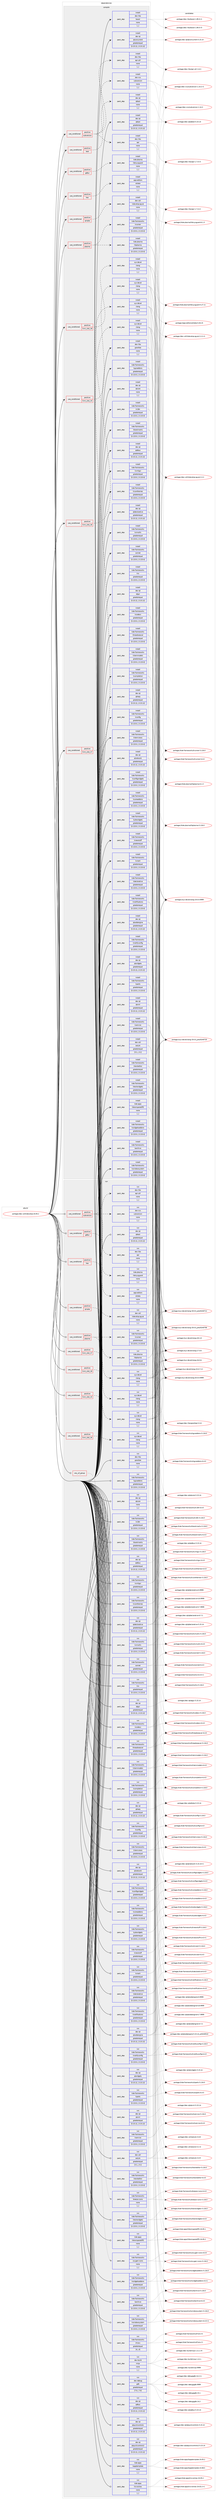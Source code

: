 digraph prolog {

# *************
# Graph options
# *************

newrank=true;
concentrate=true;
compound=true;
graph [rankdir=LR,fontname=Helvetica,fontsize=10,ranksep=1.5];#, ranksep=2.5, nodesep=0.2];
edge  [arrowhead=vee];
node  [fontname=Helvetica,fontsize=10];

# **********
# The ebuild
# **********

subgraph cluster_leftcol {
color=gray;
label=<<i>ebuild</i>>;
id [label="portage://dev-util/kdevelop-24.05.2", color=red, width=4, href="../dev-util/kdevelop-24.05.2.svg"];
}

# ****************
# The dependencies
# ****************

subgraph cluster_midcol {
color=gray;
label=<<i>dependencies</i>>;
subgraph cluster_compile {
fillcolor="#eeeeee";
style=filled;
label=<<i>compile</i>>;
subgraph cond61074 {
dependency216417 [label=<<TABLE BORDER="0" CELLBORDER="1" CELLSPACING="0" CELLPADDING="4"><TR><TD ROWSPAN="3" CELLPADDING="10">use_conditional</TD></TR><TR><TD>positive</TD></TR><TR><TD>gdbui</TD></TR></TABLE>>, shape=none, color=red];
subgraph pack153921 {
dependency216418 [label=<<TABLE BORDER="0" CELLBORDER="1" CELLSPACING="0" CELLPADDING="4" WIDTH="220"><TR><TD ROWSPAN="6" CELLPADDING="30">pack_dep</TD></TR><TR><TD WIDTH="110">install</TD></TR><TR><TD>kde-plasma</TD></TR><TR><TD>libksysguard</TD></TR><TR><TD>none</TD></TR><TR><TD>[,,]</TD></TR></TABLE>>, shape=none, color=blue];
}
dependency216417:e -> dependency216418:w [weight=20,style="dashed",arrowhead="vee"];
}
id:e -> dependency216417:w [weight=20,style="solid",arrowhead="vee"];
subgraph cond61075 {
dependency216419 [label=<<TABLE BORDER="0" CELLBORDER="1" CELLSPACING="0" CELLPADDING="4"><TR><TD ROWSPAN="3" CELLPADDING="10">use_conditional</TD></TR><TR><TD>positive</TD></TR><TR><TD>hex</TD></TR></TABLE>>, shape=none, color=red];
subgraph pack153922 {
dependency216420 [label=<<TABLE BORDER="0" CELLBORDER="1" CELLSPACING="0" CELLPADDING="4" WIDTH="220"><TR><TD ROWSPAN="6" CELLPADDING="30">pack_dep</TD></TR><TR><TD WIDTH="110">install</TD></TR><TR><TD>app-editors</TD></TR><TR><TD>okteta</TD></TR><TR><TD>none</TD></TR><TR><TD>[,,]</TD></TR></TABLE>>, shape=none, color=blue];
}
dependency216419:e -> dependency216420:w [weight=20,style="dashed",arrowhead="vee"];
}
id:e -> dependency216419:w [weight=20,style="solid",arrowhead="vee"];
subgraph cond61076 {
dependency216421 [label=<<TABLE BORDER="0" CELLBORDER="1" CELLSPACING="0" CELLPADDING="4"><TR><TD ROWSPAN="3" CELLPADDING="10">use_conditional</TD></TR><TR><TD>positive</TD></TR><TR><TD>llvm_slot_15</TD></TR></TABLE>>, shape=none, color=red];
subgraph pack153923 {
dependency216422 [label=<<TABLE BORDER="0" CELLBORDER="1" CELLSPACING="0" CELLPADDING="4" WIDTH="220"><TR><TD ROWSPAN="6" CELLPADDING="30">pack_dep</TD></TR><TR><TD WIDTH="110">install</TD></TR><TR><TD>sys-devel</TD></TR><TR><TD>clang</TD></TR><TR><TD>none</TD></TR><TR><TD>[,,]</TD></TR></TABLE>>, shape=none, color=blue];
}
dependency216421:e -> dependency216422:w [weight=20,style="dashed",arrowhead="vee"];
}
id:e -> dependency216421:w [weight=20,style="solid",arrowhead="vee"];
subgraph cond61077 {
dependency216423 [label=<<TABLE BORDER="0" CELLBORDER="1" CELLSPACING="0" CELLPADDING="4"><TR><TD ROWSPAN="3" CELLPADDING="10">use_conditional</TD></TR><TR><TD>positive</TD></TR><TR><TD>llvm_slot_16</TD></TR></TABLE>>, shape=none, color=red];
subgraph pack153924 {
dependency216424 [label=<<TABLE BORDER="0" CELLBORDER="1" CELLSPACING="0" CELLPADDING="4" WIDTH="220"><TR><TD ROWSPAN="6" CELLPADDING="30">pack_dep</TD></TR><TR><TD WIDTH="110">install</TD></TR><TR><TD>sys-devel</TD></TR><TR><TD>clang</TD></TR><TR><TD>none</TD></TR><TR><TD>[,,]</TD></TR></TABLE>>, shape=none, color=blue];
}
dependency216423:e -> dependency216424:w [weight=20,style="dashed",arrowhead="vee"];
}
id:e -> dependency216423:w [weight=20,style="solid",arrowhead="vee"];
subgraph cond61078 {
dependency216425 [label=<<TABLE BORDER="0" CELLBORDER="1" CELLSPACING="0" CELLPADDING="4"><TR><TD ROWSPAN="3" CELLPADDING="10">use_conditional</TD></TR><TR><TD>positive</TD></TR><TR><TD>llvm_slot_17</TD></TR></TABLE>>, shape=none, color=red];
subgraph pack153925 {
dependency216426 [label=<<TABLE BORDER="0" CELLBORDER="1" CELLSPACING="0" CELLPADDING="4" WIDTH="220"><TR><TD ROWSPAN="6" CELLPADDING="30">pack_dep</TD></TR><TR><TD WIDTH="110">install</TD></TR><TR><TD>sys-devel</TD></TR><TR><TD>clang</TD></TR><TR><TD>none</TD></TR><TR><TD>[,,]</TD></TR></TABLE>>, shape=none, color=blue];
}
dependency216425:e -> dependency216426:w [weight=20,style="dashed",arrowhead="vee"];
}
id:e -> dependency216425:w [weight=20,style="solid",arrowhead="vee"];
subgraph cond61079 {
dependency216427 [label=<<TABLE BORDER="0" CELLBORDER="1" CELLSPACING="0" CELLPADDING="4"><TR><TD ROWSPAN="3" CELLPADDING="10">use_conditional</TD></TR><TR><TD>positive</TD></TR><TR><TD>llvm_slot_18</TD></TR></TABLE>>, shape=none, color=red];
subgraph pack153926 {
dependency216428 [label=<<TABLE BORDER="0" CELLBORDER="1" CELLSPACING="0" CELLPADDING="4" WIDTH="220"><TR><TD ROWSPAN="6" CELLPADDING="30">pack_dep</TD></TR><TR><TD WIDTH="110">install</TD></TR><TR><TD>sys-devel</TD></TR><TR><TD>clang</TD></TR><TR><TD>none</TD></TR><TR><TD>[,,]</TD></TR></TABLE>>, shape=none, color=blue];
}
dependency216427:e -> dependency216428:w [weight=20,style="dashed",arrowhead="vee"];
}
id:e -> dependency216427:w [weight=20,style="solid",arrowhead="vee"];
subgraph cond61080 {
dependency216429 [label=<<TABLE BORDER="0" CELLBORDER="1" CELLSPACING="0" CELLPADDING="4"><TR><TD ROWSPAN="3" CELLPADDING="10">use_conditional</TD></TR><TR><TD>positive</TD></TR><TR><TD>plasma</TD></TR></TABLE>>, shape=none, color=red];
subgraph pack153927 {
dependency216430 [label=<<TABLE BORDER="0" CELLBORDER="1" CELLSPACING="0" CELLPADDING="4" WIDTH="220"><TR><TD ROWSPAN="6" CELLPADDING="30">pack_dep</TD></TR><TR><TD WIDTH="110">install</TD></TR><TR><TD>kde-frameworks</TD></TR><TR><TD>krunner</TD></TR><TR><TD>greaterequal</TD></TR><TR><TD>[5.115.0,,,5.115.0]</TD></TR></TABLE>>, shape=none, color=blue];
}
dependency216429:e -> dependency216430:w [weight=20,style="dashed",arrowhead="vee"];
subgraph pack153928 {
dependency216431 [label=<<TABLE BORDER="0" CELLBORDER="1" CELLSPACING="0" CELLPADDING="4" WIDTH="220"><TR><TD ROWSPAN="6" CELLPADDING="30">pack_dep</TD></TR><TR><TD WIDTH="110">install</TD></TR><TR><TD>kde-plasma</TD></TR><TR><TD>libplasma</TD></TR><TR><TD>greaterequal</TD></TR><TR><TD>[5.115.0,,,5.115.0]</TD></TR></TABLE>>, shape=none, color=blue];
}
dependency216429:e -> dependency216431:w [weight=20,style="dashed",arrowhead="vee"];
}
id:e -> dependency216429:w [weight=20,style="solid",arrowhead="vee"];
subgraph cond61081 {
dependency216432 [label=<<TABLE BORDER="0" CELLBORDER="1" CELLSPACING="0" CELLPADDING="4"><TR><TD ROWSPAN="3" CELLPADDING="10">use_conditional</TD></TR><TR><TD>positive</TD></TR><TR><TD>qmake</TD></TR></TABLE>>, shape=none, color=red];
subgraph pack153929 {
dependency216433 [label=<<TABLE BORDER="0" CELLBORDER="1" CELLSPACING="0" CELLPADDING="4" WIDTH="220"><TR><TD ROWSPAN="6" CELLPADDING="30">pack_dep</TD></TR><TR><TD WIDTH="110">install</TD></TR><TR><TD>dev-util</TD></TR><TR><TD>kdevelop-pg-qt</TD></TR><TR><TD>none</TD></TR><TR><TD>[,,]</TD></TR></TABLE>>, shape=none, color=blue];
}
dependency216432:e -> dependency216433:w [weight=20,style="dashed",arrowhead="vee"];
}
id:e -> dependency216432:w [weight=20,style="solid",arrowhead="vee"];
subgraph cond61082 {
dependency216434 [label=<<TABLE BORDER="0" CELLBORDER="1" CELLSPACING="0" CELLPADDING="4"><TR><TD ROWSPAN="3" CELLPADDING="10">use_conditional</TD></TR><TR><TD>positive</TD></TR><TR><TD>subversion</TD></TR></TABLE>>, shape=none, color=red];
subgraph pack153930 {
dependency216435 [label=<<TABLE BORDER="0" CELLBORDER="1" CELLSPACING="0" CELLPADDING="4" WIDTH="220"><TR><TD ROWSPAN="6" CELLPADDING="30">pack_dep</TD></TR><TR><TD WIDTH="110">install</TD></TR><TR><TD>dev-libs</TD></TR><TR><TD>apr</TD></TR><TR><TD>none</TD></TR><TR><TD>[,,]</TD></TR></TABLE>>, shape=none, color=blue];
}
dependency216434:e -> dependency216435:w [weight=20,style="dashed",arrowhead="vee"];
subgraph pack153931 {
dependency216436 [label=<<TABLE BORDER="0" CELLBORDER="1" CELLSPACING="0" CELLPADDING="4" WIDTH="220"><TR><TD ROWSPAN="6" CELLPADDING="30">pack_dep</TD></TR><TR><TD WIDTH="110">install</TD></TR><TR><TD>dev-libs</TD></TR><TR><TD>apr-util</TD></TR><TR><TD>none</TD></TR><TR><TD>[,,]</TD></TR></TABLE>>, shape=none, color=blue];
}
dependency216434:e -> dependency216436:w [weight=20,style="dashed",arrowhead="vee"];
subgraph pack153932 {
dependency216437 [label=<<TABLE BORDER="0" CELLBORDER="1" CELLSPACING="0" CELLPADDING="4" WIDTH="220"><TR><TD ROWSPAN="6" CELLPADDING="30">pack_dep</TD></TR><TR><TD WIDTH="110">install</TD></TR><TR><TD>dev-vcs</TD></TR><TR><TD>subversion</TD></TR><TR><TD>none</TD></TR><TR><TD>[,,]</TD></TR></TABLE>>, shape=none, color=blue];
}
dependency216434:e -> dependency216437:w [weight=20,style="dashed",arrowhead="vee"];
}
id:e -> dependency216434:w [weight=20,style="solid",arrowhead="vee"];
subgraph cond61083 {
dependency216438 [label=<<TABLE BORDER="0" CELLBORDER="1" CELLSPACING="0" CELLPADDING="4"><TR><TD ROWSPAN="3" CELLPADDING="10">use_conditional</TD></TR><TR><TD>positive</TD></TR><TR><TD>test</TD></TR></TABLE>>, shape=none, color=red];
subgraph pack153933 {
dependency216439 [label=<<TABLE BORDER="0" CELLBORDER="1" CELLSPACING="0" CELLPADDING="4" WIDTH="220"><TR><TD ROWSPAN="6" CELLPADDING="30">pack_dep</TD></TR><TR><TD WIDTH="110">install</TD></TR><TR><TD>dev-qt</TD></TR><TR><TD>qttest</TD></TR><TR><TD>none</TD></TR><TR><TD>[,,]</TD></TR></TABLE>>, shape=none, color=blue];
}
dependency216438:e -> dependency216439:w [weight=20,style="dashed",arrowhead="vee"];
}
id:e -> dependency216438:w [weight=20,style="solid",arrowhead="vee"];
subgraph pack153934 {
dependency216440 [label=<<TABLE BORDER="0" CELLBORDER="1" CELLSPACING="0" CELLPADDING="4" WIDTH="220"><TR><TD ROWSPAN="6" CELLPADDING="30">pack_dep</TD></TR><TR><TD WIDTH="110">install</TD></TR><TR><TD>dev-libs</TD></TR><TR><TD>boost</TD></TR><TR><TD>none</TD></TR><TR><TD>[,,]</TD></TR></TABLE>>, shape=none, color=blue];
}
id:e -> dependency216440:w [weight=20,style="solid",arrowhead="vee"];
subgraph pack153935 {
dependency216441 [label=<<TABLE BORDER="0" CELLBORDER="1" CELLSPACING="0" CELLPADDING="4" WIDTH="220"><TR><TD ROWSPAN="6" CELLPADDING="30">pack_dep</TD></TR><TR><TD WIDTH="110">install</TD></TR><TR><TD>dev-libs</TD></TR><TR><TD>grantlee</TD></TR><TR><TD>none</TD></TR><TR><TD>[,,]</TD></TR></TABLE>>, shape=none, color=blue];
}
id:e -> dependency216441:w [weight=20,style="solid",arrowhead="vee"];
subgraph pack153936 {
dependency216442 [label=<<TABLE BORDER="0" CELLBORDER="1" CELLSPACING="0" CELLPADDING="4" WIDTH="220"><TR><TD ROWSPAN="6" CELLPADDING="30">pack_dep</TD></TR><TR><TD WIDTH="110">install</TD></TR><TR><TD>dev-qt</TD></TR><TR><TD>qtconcurrent</TD></TR><TR><TD>greaterequal</TD></TR><TR><TD>[5.15.12,,,5.15.12]</TD></TR></TABLE>>, shape=none, color=blue];
}
id:e -> dependency216442:w [weight=20,style="solid",arrowhead="vee"];
subgraph pack153937 {
dependency216443 [label=<<TABLE BORDER="0" CELLBORDER="1" CELLSPACING="0" CELLPADDING="4" WIDTH="220"><TR><TD ROWSPAN="6" CELLPADDING="30">pack_dep</TD></TR><TR><TD WIDTH="110">install</TD></TR><TR><TD>dev-qt</TD></TR><TR><TD>qtcore</TD></TR><TR><TD>none</TD></TR><TR><TD>[,,]</TD></TR></TABLE>>, shape=none, color=blue];
}
id:e -> dependency216443:w [weight=20,style="solid",arrowhead="vee"];
subgraph pack153938 {
dependency216444 [label=<<TABLE BORDER="0" CELLBORDER="1" CELLSPACING="0" CELLPADDING="4" WIDTH="220"><TR><TD ROWSPAN="6" CELLPADDING="30">pack_dep</TD></TR><TR><TD WIDTH="110">install</TD></TR><TR><TD>dev-qt</TD></TR><TR><TD>qtdbus</TD></TR><TR><TD>greaterequal</TD></TR><TR><TD>[5.15.12,,,5.15.12]</TD></TR></TABLE>>, shape=none, color=blue];
}
id:e -> dependency216444:w [weight=20,style="solid",arrowhead="vee"];
subgraph pack153939 {
dependency216445 [label=<<TABLE BORDER="0" CELLBORDER="1" CELLSPACING="0" CELLPADDING="4" WIDTH="220"><TR><TD ROWSPAN="6" CELLPADDING="30">pack_dep</TD></TR><TR><TD WIDTH="110">install</TD></TR><TR><TD>dev-qt</TD></TR><TR><TD>qtdeclarative</TD></TR><TR><TD>greaterequal</TD></TR><TR><TD>[5.15.12,,,5.15.12]</TD></TR></TABLE>>, shape=none, color=blue];
}
id:e -> dependency216445:w [weight=20,style="solid",arrowhead="vee"];
subgraph pack153940 {
dependency216446 [label=<<TABLE BORDER="0" CELLBORDER="1" CELLSPACING="0" CELLPADDING="4" WIDTH="220"><TR><TD ROWSPAN="6" CELLPADDING="30">pack_dep</TD></TR><TR><TD WIDTH="110">install</TD></TR><TR><TD>dev-qt</TD></TR><TR><TD>qtgui</TD></TR><TR><TD>greaterequal</TD></TR><TR><TD>[5.15.12,,,5.15.12]</TD></TR></TABLE>>, shape=none, color=blue];
}
id:e -> dependency216446:w [weight=20,style="solid",arrowhead="vee"];
subgraph pack153941 {
dependency216447 [label=<<TABLE BORDER="0" CELLBORDER="1" CELLSPACING="0" CELLPADDING="4" WIDTH="220"><TR><TD ROWSPAN="6" CELLPADDING="30">pack_dep</TD></TR><TR><TD WIDTH="110">install</TD></TR><TR><TD>dev-qt</TD></TR><TR><TD>qthelp</TD></TR><TR><TD>greaterequal</TD></TR><TR><TD>[5.15.12,,,5.15.12]</TD></TR></TABLE>>, shape=none, color=blue];
}
id:e -> dependency216447:w [weight=20,style="solid",arrowhead="vee"];
subgraph pack153942 {
dependency216448 [label=<<TABLE BORDER="0" CELLBORDER="1" CELLSPACING="0" CELLPADDING="4" WIDTH="220"><TR><TD ROWSPAN="6" CELLPADDING="30">pack_dep</TD></TR><TR><TD WIDTH="110">install</TD></TR><TR><TD>dev-qt</TD></TR><TR><TD>qtnetwork</TD></TR><TR><TD>greaterequal</TD></TR><TR><TD>[5.15.12,,,5.15.12]</TD></TR></TABLE>>, shape=none, color=blue];
}
id:e -> dependency216448:w [weight=20,style="solid",arrowhead="vee"];
subgraph pack153943 {
dependency216449 [label=<<TABLE BORDER="0" CELLBORDER="1" CELLSPACING="0" CELLPADDING="4" WIDTH="220"><TR><TD ROWSPAN="6" CELLPADDING="30">pack_dep</TD></TR><TR><TD WIDTH="110">install</TD></TR><TR><TD>dev-qt</TD></TR><TR><TD>qttest</TD></TR><TR><TD>greaterequal</TD></TR><TR><TD>[5.15.12,,,5.15.12]</TD></TR></TABLE>>, shape=none, color=blue];
}
id:e -> dependency216449:w [weight=20,style="solid",arrowhead="vee"];
subgraph pack153944 {
dependency216450 [label=<<TABLE BORDER="0" CELLBORDER="1" CELLSPACING="0" CELLPADDING="4" WIDTH="220"><TR><TD ROWSPAN="6" CELLPADDING="30">pack_dep</TD></TR><TR><TD WIDTH="110">install</TD></TR><TR><TD>dev-qt</TD></TR><TR><TD>qtwebengine</TD></TR><TR><TD>greaterequal</TD></TR><TR><TD>[5.15.12,,,5.15.12]</TD></TR></TABLE>>, shape=none, color=blue];
}
id:e -> dependency216450:w [weight=20,style="solid",arrowhead="vee"];
subgraph pack153945 {
dependency216451 [label=<<TABLE BORDER="0" CELLBORDER="1" CELLSPACING="0" CELLPADDING="4" WIDTH="220"><TR><TD ROWSPAN="6" CELLPADDING="30">pack_dep</TD></TR><TR><TD WIDTH="110">install</TD></TR><TR><TD>dev-qt</TD></TR><TR><TD>qtwidgets</TD></TR><TR><TD>greaterequal</TD></TR><TR><TD>[5.15.12,,,5.15.12]</TD></TR></TABLE>>, shape=none, color=blue];
}
id:e -> dependency216451:w [weight=20,style="solid",arrowhead="vee"];
subgraph pack153946 {
dependency216452 [label=<<TABLE BORDER="0" CELLBORDER="1" CELLSPACING="0" CELLPADDING="4" WIDTH="220"><TR><TD ROWSPAN="6" CELLPADDING="30">pack_dep</TD></TR><TR><TD WIDTH="110">install</TD></TR><TR><TD>dev-qt</TD></TR><TR><TD>qtxml</TD></TR><TR><TD>greaterequal</TD></TR><TR><TD>[5.15.12,,,5.15.12]</TD></TR></TABLE>>, shape=none, color=blue];
}
id:e -> dependency216452:w [weight=20,style="solid",arrowhead="vee"];
subgraph pack153947 {
dependency216453 [label=<<TABLE BORDER="0" CELLBORDER="1" CELLSPACING="0" CELLPADDING="4" WIDTH="220"><TR><TD ROWSPAN="6" CELLPADDING="30">pack_dep</TD></TR><TR><TD WIDTH="110">install</TD></TR><TR><TD>dev-util</TD></TR><TR><TD>astyle</TD></TR><TR><TD>greaterequal</TD></TR><TR><TD>[3.1,,,3.1]</TD></TR></TABLE>>, shape=none, color=blue];
}
id:e -> dependency216453:w [weight=20,style="solid",arrowhead="vee"];
subgraph pack153948 {
dependency216454 [label=<<TABLE BORDER="0" CELLBORDER="1" CELLSPACING="0" CELLPADDING="4" WIDTH="220"><TR><TD ROWSPAN="6" CELLPADDING="30">pack_dep</TD></TR><TR><TD WIDTH="110">install</TD></TR><TR><TD>kde-apps</TD></TR><TR><TD>libkomparediff2</TD></TR><TR><TD>none</TD></TR><TR><TD>[,,]</TD></TR></TABLE>>, shape=none, color=blue];
}
id:e -> dependency216454:w [weight=20,style="solid",arrowhead="vee"];
subgraph pack153949 {
dependency216455 [label=<<TABLE BORDER="0" CELLBORDER="1" CELLSPACING="0" CELLPADDING="4" WIDTH="220"><TR><TD ROWSPAN="6" CELLPADDING="30">pack_dep</TD></TR><TR><TD WIDTH="110">install</TD></TR><TR><TD>kde-frameworks</TD></TR><TR><TD>karchive</TD></TR><TR><TD>greaterequal</TD></TR><TR><TD>[5.115.0,,,5.115.0]</TD></TR></TABLE>>, shape=none, color=blue];
}
id:e -> dependency216455:w [weight=20,style="solid",arrowhead="vee"];
subgraph pack153950 {
dependency216456 [label=<<TABLE BORDER="0" CELLBORDER="1" CELLSPACING="0" CELLPADDING="4" WIDTH="220"><TR><TD ROWSPAN="6" CELLPADDING="30">pack_dep</TD></TR><TR><TD WIDTH="110">install</TD></TR><TR><TD>kde-frameworks</TD></TR><TR><TD>kbookmarks</TD></TR><TR><TD>greaterequal</TD></TR><TR><TD>[5.115.0,,,5.115.0]</TD></TR></TABLE>>, shape=none, color=blue];
}
id:e -> dependency216456:w [weight=20,style="solid",arrowhead="vee"];
subgraph pack153951 {
dependency216457 [label=<<TABLE BORDER="0" CELLBORDER="1" CELLSPACING="0" CELLPADDING="4" WIDTH="220"><TR><TD ROWSPAN="6" CELLPADDING="30">pack_dep</TD></TR><TR><TD WIDTH="110">install</TD></TR><TR><TD>kde-frameworks</TD></TR><TR><TD>kcmutils</TD></TR><TR><TD>greaterequal</TD></TR><TR><TD>[5.115.0,,,5.115.0]</TD></TR></TABLE>>, shape=none, color=blue];
}
id:e -> dependency216457:w [weight=20,style="solid",arrowhead="vee"];
subgraph pack153952 {
dependency216458 [label=<<TABLE BORDER="0" CELLBORDER="1" CELLSPACING="0" CELLPADDING="4" WIDTH="220"><TR><TD ROWSPAN="6" CELLPADDING="30">pack_dep</TD></TR><TR><TD WIDTH="110">install</TD></TR><TR><TD>kde-frameworks</TD></TR><TR><TD>kcodecs</TD></TR><TR><TD>greaterequal</TD></TR><TR><TD>[5.115.0,,,5.115.0]</TD></TR></TABLE>>, shape=none, color=blue];
}
id:e -> dependency216458:w [weight=20,style="solid",arrowhead="vee"];
subgraph pack153953 {
dependency216459 [label=<<TABLE BORDER="0" CELLBORDER="1" CELLSPACING="0" CELLPADDING="4" WIDTH="220"><TR><TD ROWSPAN="6" CELLPADDING="30">pack_dep</TD></TR><TR><TD WIDTH="110">install</TD></TR><TR><TD>kde-frameworks</TD></TR><TR><TD>kcompletion</TD></TR><TR><TD>greaterequal</TD></TR><TR><TD>[5.115.0,,,5.115.0]</TD></TR></TABLE>>, shape=none, color=blue];
}
id:e -> dependency216459:w [weight=20,style="solid",arrowhead="vee"];
subgraph pack153954 {
dependency216460 [label=<<TABLE BORDER="0" CELLBORDER="1" CELLSPACING="0" CELLPADDING="4" WIDTH="220"><TR><TD ROWSPAN="6" CELLPADDING="30">pack_dep</TD></TR><TR><TD WIDTH="110">install</TD></TR><TR><TD>kde-frameworks</TD></TR><TR><TD>kconfig</TD></TR><TR><TD>greaterequal</TD></TR><TR><TD>[5.115.0,,,5.115.0]</TD></TR></TABLE>>, shape=none, color=blue];
}
id:e -> dependency216460:w [weight=20,style="solid",arrowhead="vee"];
subgraph pack153955 {
dependency216461 [label=<<TABLE BORDER="0" CELLBORDER="1" CELLSPACING="0" CELLPADDING="4" WIDTH="220"><TR><TD ROWSPAN="6" CELLPADDING="30">pack_dep</TD></TR><TR><TD WIDTH="110">install</TD></TR><TR><TD>kde-frameworks</TD></TR><TR><TD>kconfigwidgets</TD></TR><TR><TD>greaterequal</TD></TR><TR><TD>[5.115.0,,,5.115.0]</TD></TR></TABLE>>, shape=none, color=blue];
}
id:e -> dependency216461:w [weight=20,style="solid",arrowhead="vee"];
subgraph pack153956 {
dependency216462 [label=<<TABLE BORDER="0" CELLBORDER="1" CELLSPACING="0" CELLPADDING="4" WIDTH="220"><TR><TD ROWSPAN="6" CELLPADDING="30">pack_dep</TD></TR><TR><TD WIDTH="110">install</TD></TR><TR><TD>kde-frameworks</TD></TR><TR><TD>kcoreaddons</TD></TR><TR><TD>greaterequal</TD></TR><TR><TD>[5.115.0,,,5.115.0]</TD></TR></TABLE>>, shape=none, color=blue];
}
id:e -> dependency216462:w [weight=20,style="solid",arrowhead="vee"];
subgraph pack153957 {
dependency216463 [label=<<TABLE BORDER="0" CELLBORDER="1" CELLSPACING="0" CELLPADDING="4" WIDTH="220"><TR><TD ROWSPAN="6" CELLPADDING="30">pack_dep</TD></TR><TR><TD WIDTH="110">install</TD></TR><TR><TD>kde-frameworks</TD></TR><TR><TD>kcrash</TD></TR><TR><TD>greaterequal</TD></TR><TR><TD>[5.115.0,,,5.115.0]</TD></TR></TABLE>>, shape=none, color=blue];
}
id:e -> dependency216463:w [weight=20,style="solid",arrowhead="vee"];
subgraph pack153958 {
dependency216464 [label=<<TABLE BORDER="0" CELLBORDER="1" CELLSPACING="0" CELLPADDING="4" WIDTH="220"><TR><TD ROWSPAN="6" CELLPADDING="30">pack_dep</TD></TR><TR><TD WIDTH="110">install</TD></TR><TR><TD>kde-frameworks</TD></TR><TR><TD>kdeclarative</TD></TR><TR><TD>greaterequal</TD></TR><TR><TD>[5.115.0,,,5.115.0]</TD></TR></TABLE>>, shape=none, color=blue];
}
id:e -> dependency216464:w [weight=20,style="solid",arrowhead="vee"];
subgraph pack153959 {
dependency216465 [label=<<TABLE BORDER="0" CELLBORDER="1" CELLSPACING="0" CELLPADDING="4" WIDTH="220"><TR><TD ROWSPAN="6" CELLPADDING="30">pack_dep</TD></TR><TR><TD WIDTH="110">install</TD></TR><TR><TD>kde-frameworks</TD></TR><TR><TD>kguiaddons</TD></TR><TR><TD>greaterequal</TD></TR><TR><TD>[5.115.0,,,5.115.0]</TD></TR></TABLE>>, shape=none, color=blue];
}
id:e -> dependency216465:w [weight=20,style="solid",arrowhead="vee"];
subgraph pack153960 {
dependency216466 [label=<<TABLE BORDER="0" CELLBORDER="1" CELLSPACING="0" CELLPADDING="4" WIDTH="220"><TR><TD ROWSPAN="6" CELLPADDING="30">pack_dep</TD></TR><TR><TD WIDTH="110">install</TD></TR><TR><TD>kde-frameworks</TD></TR><TR><TD>ki18n</TD></TR><TR><TD>greaterequal</TD></TR><TR><TD>[5.115.0,,,5.115.0]</TD></TR></TABLE>>, shape=none, color=blue];
}
id:e -> dependency216466:w [weight=20,style="solid",arrowhead="vee"];
subgraph pack153961 {
dependency216467 [label=<<TABLE BORDER="0" CELLBORDER="1" CELLSPACING="0" CELLPADDING="4" WIDTH="220"><TR><TD ROWSPAN="6" CELLPADDING="30">pack_dep</TD></TR><TR><TD WIDTH="110">install</TD></TR><TR><TD>kde-frameworks</TD></TR><TR><TD>kiconthemes</TD></TR><TR><TD>greaterequal</TD></TR><TR><TD>[5.115.0,,,5.115.0]</TD></TR></TABLE>>, shape=none, color=blue];
}
id:e -> dependency216467:w [weight=20,style="solid",arrowhead="vee"];
subgraph pack153962 {
dependency216468 [label=<<TABLE BORDER="0" CELLBORDER="1" CELLSPACING="0" CELLPADDING="4" WIDTH="220"><TR><TD ROWSPAN="6" CELLPADDING="30">pack_dep</TD></TR><TR><TD WIDTH="110">install</TD></TR><TR><TD>kde-frameworks</TD></TR><TR><TD>kio</TD></TR><TR><TD>greaterequal</TD></TR><TR><TD>[5.115.0,,,5.115.0]</TD></TR></TABLE>>, shape=none, color=blue];
}
id:e -> dependency216468:w [weight=20,style="solid",arrowhead="vee"];
subgraph pack153963 {
dependency216469 [label=<<TABLE BORDER="0" CELLBORDER="1" CELLSPACING="0" CELLPADDING="4" WIDTH="220"><TR><TD ROWSPAN="6" CELLPADDING="30">pack_dep</TD></TR><TR><TD WIDTH="110">install</TD></TR><TR><TD>kde-frameworks</TD></TR><TR><TD>kitemmodels</TD></TR><TR><TD>greaterequal</TD></TR><TR><TD>[5.115.0,,,5.115.0]</TD></TR></TABLE>>, shape=none, color=blue];
}
id:e -> dependency216469:w [weight=20,style="solid",arrowhead="vee"];
subgraph pack153964 {
dependency216470 [label=<<TABLE BORDER="0" CELLBORDER="1" CELLSPACING="0" CELLPADDING="4" WIDTH="220"><TR><TD ROWSPAN="6" CELLPADDING="30">pack_dep</TD></TR><TR><TD WIDTH="110">install</TD></TR><TR><TD>kde-frameworks</TD></TR><TR><TD>kitemviews</TD></TR><TR><TD>greaterequal</TD></TR><TR><TD>[5.115.0,,,5.115.0]</TD></TR></TABLE>>, shape=none, color=blue];
}
id:e -> dependency216470:w [weight=20,style="solid",arrowhead="vee"];
subgraph pack153965 {
dependency216471 [label=<<TABLE BORDER="0" CELLBORDER="1" CELLSPACING="0" CELLPADDING="4" WIDTH="220"><TR><TD ROWSPAN="6" CELLPADDING="30">pack_dep</TD></TR><TR><TD WIDTH="110">install</TD></TR><TR><TD>kde-frameworks</TD></TR><TR><TD>kjobwidgets</TD></TR><TR><TD>greaterequal</TD></TR><TR><TD>[5.115.0,,,5.115.0]</TD></TR></TABLE>>, shape=none, color=blue];
}
id:e -> dependency216471:w [weight=20,style="solid",arrowhead="vee"];
subgraph pack153966 {
dependency216472 [label=<<TABLE BORDER="0" CELLBORDER="1" CELLSPACING="0" CELLPADDING="4" WIDTH="220"><TR><TD ROWSPAN="6" CELLPADDING="30">pack_dep</TD></TR><TR><TD WIDTH="110">install</TD></TR><TR><TD>kde-frameworks</TD></TR><TR><TD>knewstuff</TD></TR><TR><TD>greaterequal</TD></TR><TR><TD>[5.115.0,,,5.115.0]</TD></TR></TABLE>>, shape=none, color=blue];
}
id:e -> dependency216472:w [weight=20,style="solid",arrowhead="vee"];
subgraph pack153967 {
dependency216473 [label=<<TABLE BORDER="0" CELLBORDER="1" CELLSPACING="0" CELLPADDING="4" WIDTH="220"><TR><TD ROWSPAN="6" CELLPADDING="30">pack_dep</TD></TR><TR><TD WIDTH="110">install</TD></TR><TR><TD>kde-frameworks</TD></TR><TR><TD>knotifications</TD></TR><TR><TD>greaterequal</TD></TR><TR><TD>[5.115.0,,,5.115.0]</TD></TR></TABLE>>, shape=none, color=blue];
}
id:e -> dependency216473:w [weight=20,style="solid",arrowhead="vee"];
subgraph pack153968 {
dependency216474 [label=<<TABLE BORDER="0" CELLBORDER="1" CELLSPACING="0" CELLPADDING="4" WIDTH="220"><TR><TD ROWSPAN="6" CELLPADDING="30">pack_dep</TD></TR><TR><TD WIDTH="110">install</TD></TR><TR><TD>kde-frameworks</TD></TR><TR><TD>knotifyconfig</TD></TR><TR><TD>greaterequal</TD></TR><TR><TD>[5.115.0,,,5.115.0]</TD></TR></TABLE>>, shape=none, color=blue];
}
id:e -> dependency216474:w [weight=20,style="solid",arrowhead="vee"];
subgraph pack153969 {
dependency216475 [label=<<TABLE BORDER="0" CELLBORDER="1" CELLSPACING="0" CELLPADDING="4" WIDTH="220"><TR><TD ROWSPAN="6" CELLPADDING="30">pack_dep</TD></TR><TR><TD WIDTH="110">install</TD></TR><TR><TD>kde-frameworks</TD></TR><TR><TD>kparts</TD></TR><TR><TD>greaterequal</TD></TR><TR><TD>[5.115.0,,,5.115.0]</TD></TR></TABLE>>, shape=none, color=blue];
}
id:e -> dependency216475:w [weight=20,style="solid",arrowhead="vee"];
subgraph pack153970 {
dependency216476 [label=<<TABLE BORDER="0" CELLBORDER="1" CELLSPACING="0" CELLPADDING="4" WIDTH="220"><TR><TD ROWSPAN="6" CELLPADDING="30">pack_dep</TD></TR><TR><TD WIDTH="110">install</TD></TR><TR><TD>kde-frameworks</TD></TR><TR><TD>kservice</TD></TR><TR><TD>greaterequal</TD></TR><TR><TD>[5.115.0,,,5.115.0]</TD></TR></TABLE>>, shape=none, color=blue];
}
id:e -> dependency216476:w [weight=20,style="solid",arrowhead="vee"];
subgraph pack153971 {
dependency216477 [label=<<TABLE BORDER="0" CELLBORDER="1" CELLSPACING="0" CELLPADDING="4" WIDTH="220"><TR><TD ROWSPAN="6" CELLPADDING="30">pack_dep</TD></TR><TR><TD WIDTH="110">install</TD></TR><TR><TD>kde-frameworks</TD></TR><TR><TD>ktexteditor</TD></TR><TR><TD>greaterequal</TD></TR><TR><TD>[5.115.0,,,5.115.0]</TD></TR></TABLE>>, shape=none, color=blue];
}
id:e -> dependency216477:w [weight=20,style="solid",arrowhead="vee"];
subgraph pack153972 {
dependency216478 [label=<<TABLE BORDER="0" CELLBORDER="1" CELLSPACING="0" CELLPADDING="4" WIDTH="220"><TR><TD ROWSPAN="6" CELLPADDING="30">pack_dep</TD></TR><TR><TD WIDTH="110">install</TD></TR><TR><TD>kde-frameworks</TD></TR><TR><TD>ktextwidgets</TD></TR><TR><TD>greaterequal</TD></TR><TR><TD>[5.115.0,,,5.115.0]</TD></TR></TABLE>>, shape=none, color=blue];
}
id:e -> dependency216478:w [weight=20,style="solid",arrowhead="vee"];
subgraph pack153973 {
dependency216479 [label=<<TABLE BORDER="0" CELLBORDER="1" CELLSPACING="0" CELLPADDING="4" WIDTH="220"><TR><TD ROWSPAN="6" CELLPADDING="30">pack_dep</TD></TR><TR><TD WIDTH="110">install</TD></TR><TR><TD>kde-frameworks</TD></TR><TR><TD>kwidgetsaddons</TD></TR><TR><TD>greaterequal</TD></TR><TR><TD>[5.115.0,,,5.115.0]</TD></TR></TABLE>>, shape=none, color=blue];
}
id:e -> dependency216479:w [weight=20,style="solid",arrowhead="vee"];
subgraph pack153974 {
dependency216480 [label=<<TABLE BORDER="0" CELLBORDER="1" CELLSPACING="0" CELLPADDING="4" WIDTH="220"><TR><TD ROWSPAN="6" CELLPADDING="30">pack_dep</TD></TR><TR><TD WIDTH="110">install</TD></TR><TR><TD>kde-frameworks</TD></TR><TR><TD>kwindowsystem</TD></TR><TR><TD>greaterequal</TD></TR><TR><TD>[5.115.0,,,5.115.0]</TD></TR></TABLE>>, shape=none, color=blue];
}
id:e -> dependency216480:w [weight=20,style="solid",arrowhead="vee"];
subgraph pack153975 {
dependency216481 [label=<<TABLE BORDER="0" CELLBORDER="1" CELLSPACING="0" CELLPADDING="4" WIDTH="220"><TR><TD ROWSPAN="6" CELLPADDING="30">pack_dep</TD></TR><TR><TD WIDTH="110">install</TD></TR><TR><TD>kde-frameworks</TD></TR><TR><TD>kxmlgui</TD></TR><TR><TD>greaterequal</TD></TR><TR><TD>[5.115.0,,,5.115.0]</TD></TR></TABLE>>, shape=none, color=blue];
}
id:e -> dependency216481:w [weight=20,style="solid",arrowhead="vee"];
subgraph pack153976 {
dependency216482 [label=<<TABLE BORDER="0" CELLBORDER="1" CELLSPACING="0" CELLPADDING="4" WIDTH="220"><TR><TD ROWSPAN="6" CELLPADDING="30">pack_dep</TD></TR><TR><TD WIDTH="110">install</TD></TR><TR><TD>kde-frameworks</TD></TR><TR><TD>sonnet</TD></TR><TR><TD>greaterequal</TD></TR><TR><TD>[5.115.0,,,5.115.0]</TD></TR></TABLE>>, shape=none, color=blue];
}
id:e -> dependency216482:w [weight=20,style="solid",arrowhead="vee"];
subgraph pack153977 {
dependency216483 [label=<<TABLE BORDER="0" CELLBORDER="1" CELLSPACING="0" CELLPADDING="4" WIDTH="220"><TR><TD ROWSPAN="6" CELLPADDING="30">pack_dep</TD></TR><TR><TD WIDTH="110">install</TD></TR><TR><TD>kde-frameworks</TD></TR><TR><TD>threadweaver</TD></TR><TR><TD>greaterequal</TD></TR><TR><TD>[5.115.0,,,5.115.0]</TD></TR></TABLE>>, shape=none, color=blue];
}
id:e -> dependency216483:w [weight=20,style="solid",arrowhead="vee"];
}
subgraph cluster_compileandrun {
fillcolor="#eeeeee";
style=filled;
label=<<i>compile and run</i>>;
}
subgraph cluster_run {
fillcolor="#eeeeee";
style=filled;
label=<<i>run</i>>;
subgraph any1272 {
dependency216484 [label=<<TABLE BORDER="0" CELLBORDER="1" CELLSPACING="0" CELLPADDING="4"><TR><TD CELLPADDING="10">any_of_group</TD></TR></TABLE>>, shape=none, color=red];subgraph pack153978 {
dependency216485 [label=<<TABLE BORDER="0" CELLBORDER="1" CELLSPACING="0" CELLPADDING="4" WIDTH="220"><TR><TD ROWSPAN="6" CELLPADDING="30">pack_dep</TD></TR><TR><TD WIDTH="110">run</TD></TR><TR><TD>kde-frameworks</TD></TR><TR><TD>breeze-icons</TD></TR><TR><TD>none</TD></TR><TR><TD>[,,]</TD></TR></TABLE>>, shape=none, color=blue];
}
dependency216484:e -> dependency216485:w [weight=20,style="dotted",arrowhead="oinv"];
subgraph pack153979 {
dependency216486 [label=<<TABLE BORDER="0" CELLBORDER="1" CELLSPACING="0" CELLPADDING="4" WIDTH="220"><TR><TD ROWSPAN="6" CELLPADDING="30">pack_dep</TD></TR><TR><TD WIDTH="110">run</TD></TR><TR><TD>kde-frameworks</TD></TR><TR><TD>oxygen-icons</TD></TR><TR><TD>none</TD></TR><TR><TD>[,,]</TD></TR></TABLE>>, shape=none, color=blue];
}
dependency216484:e -> dependency216486:w [weight=20,style="dotted",arrowhead="oinv"];
}
id:e -> dependency216484:w [weight=20,style="solid",arrowhead="odot"];
subgraph cond61084 {
dependency216487 [label=<<TABLE BORDER="0" CELLBORDER="1" CELLSPACING="0" CELLPADDING="4"><TR><TD ROWSPAN="3" CELLPADDING="10">use_conditional</TD></TR><TR><TD>positive</TD></TR><TR><TD>gdbui</TD></TR></TABLE>>, shape=none, color=red];
subgraph pack153980 {
dependency216488 [label=<<TABLE BORDER="0" CELLBORDER="1" CELLSPACING="0" CELLPADDING="4" WIDTH="220"><TR><TD ROWSPAN="6" CELLPADDING="30">pack_dep</TD></TR><TR><TD WIDTH="110">run</TD></TR><TR><TD>kde-plasma</TD></TR><TR><TD>libksysguard</TD></TR><TR><TD>none</TD></TR><TR><TD>[,,]</TD></TR></TABLE>>, shape=none, color=blue];
}
dependency216487:e -> dependency216488:w [weight=20,style="dashed",arrowhead="vee"];
}
id:e -> dependency216487:w [weight=20,style="solid",arrowhead="odot"];
subgraph cond61085 {
dependency216489 [label=<<TABLE BORDER="0" CELLBORDER="1" CELLSPACING="0" CELLPADDING="4"><TR><TD ROWSPAN="3" CELLPADDING="10">use_conditional</TD></TR><TR><TD>positive</TD></TR><TR><TD>hex</TD></TR></TABLE>>, shape=none, color=red];
subgraph pack153981 {
dependency216490 [label=<<TABLE BORDER="0" CELLBORDER="1" CELLSPACING="0" CELLPADDING="4" WIDTH="220"><TR><TD ROWSPAN="6" CELLPADDING="30">pack_dep</TD></TR><TR><TD WIDTH="110">run</TD></TR><TR><TD>app-editors</TD></TR><TR><TD>okteta</TD></TR><TR><TD>none</TD></TR><TR><TD>[,,]</TD></TR></TABLE>>, shape=none, color=blue];
}
dependency216489:e -> dependency216490:w [weight=20,style="dashed",arrowhead="vee"];
}
id:e -> dependency216489:w [weight=20,style="solid",arrowhead="odot"];
subgraph cond61086 {
dependency216491 [label=<<TABLE BORDER="0" CELLBORDER="1" CELLSPACING="0" CELLPADDING="4"><TR><TD ROWSPAN="3" CELLPADDING="10">use_conditional</TD></TR><TR><TD>positive</TD></TR><TR><TD>llvm_slot_15</TD></TR></TABLE>>, shape=none, color=red];
subgraph pack153982 {
dependency216492 [label=<<TABLE BORDER="0" CELLBORDER="1" CELLSPACING="0" CELLPADDING="4" WIDTH="220"><TR><TD ROWSPAN="6" CELLPADDING="30">pack_dep</TD></TR><TR><TD WIDTH="110">run</TD></TR><TR><TD>sys-devel</TD></TR><TR><TD>clang</TD></TR><TR><TD>none</TD></TR><TR><TD>[,,]</TD></TR></TABLE>>, shape=none, color=blue];
}
dependency216491:e -> dependency216492:w [weight=20,style="dashed",arrowhead="vee"];
}
id:e -> dependency216491:w [weight=20,style="solid",arrowhead="odot"];
subgraph cond61087 {
dependency216493 [label=<<TABLE BORDER="0" CELLBORDER="1" CELLSPACING="0" CELLPADDING="4"><TR><TD ROWSPAN="3" CELLPADDING="10">use_conditional</TD></TR><TR><TD>positive</TD></TR><TR><TD>llvm_slot_16</TD></TR></TABLE>>, shape=none, color=red];
subgraph pack153983 {
dependency216494 [label=<<TABLE BORDER="0" CELLBORDER="1" CELLSPACING="0" CELLPADDING="4" WIDTH="220"><TR><TD ROWSPAN="6" CELLPADDING="30">pack_dep</TD></TR><TR><TD WIDTH="110">run</TD></TR><TR><TD>sys-devel</TD></TR><TR><TD>clang</TD></TR><TR><TD>none</TD></TR><TR><TD>[,,]</TD></TR></TABLE>>, shape=none, color=blue];
}
dependency216493:e -> dependency216494:w [weight=20,style="dashed",arrowhead="vee"];
}
id:e -> dependency216493:w [weight=20,style="solid",arrowhead="odot"];
subgraph cond61088 {
dependency216495 [label=<<TABLE BORDER="0" CELLBORDER="1" CELLSPACING="0" CELLPADDING="4"><TR><TD ROWSPAN="3" CELLPADDING="10">use_conditional</TD></TR><TR><TD>positive</TD></TR><TR><TD>llvm_slot_17</TD></TR></TABLE>>, shape=none, color=red];
subgraph pack153984 {
dependency216496 [label=<<TABLE BORDER="0" CELLBORDER="1" CELLSPACING="0" CELLPADDING="4" WIDTH="220"><TR><TD ROWSPAN="6" CELLPADDING="30">pack_dep</TD></TR><TR><TD WIDTH="110">run</TD></TR><TR><TD>sys-devel</TD></TR><TR><TD>clang</TD></TR><TR><TD>none</TD></TR><TR><TD>[,,]</TD></TR></TABLE>>, shape=none, color=blue];
}
dependency216495:e -> dependency216496:w [weight=20,style="dashed",arrowhead="vee"];
}
id:e -> dependency216495:w [weight=20,style="solid",arrowhead="odot"];
subgraph cond61089 {
dependency216497 [label=<<TABLE BORDER="0" CELLBORDER="1" CELLSPACING="0" CELLPADDING="4"><TR><TD ROWSPAN="3" CELLPADDING="10">use_conditional</TD></TR><TR><TD>positive</TD></TR><TR><TD>llvm_slot_18</TD></TR></TABLE>>, shape=none, color=red];
subgraph pack153985 {
dependency216498 [label=<<TABLE BORDER="0" CELLBORDER="1" CELLSPACING="0" CELLPADDING="4" WIDTH="220"><TR><TD ROWSPAN="6" CELLPADDING="30">pack_dep</TD></TR><TR><TD WIDTH="110">run</TD></TR><TR><TD>sys-devel</TD></TR><TR><TD>clang</TD></TR><TR><TD>none</TD></TR><TR><TD>[,,]</TD></TR></TABLE>>, shape=none, color=blue];
}
dependency216497:e -> dependency216498:w [weight=20,style="dashed",arrowhead="vee"];
}
id:e -> dependency216497:w [weight=20,style="solid",arrowhead="odot"];
subgraph cond61090 {
dependency216499 [label=<<TABLE BORDER="0" CELLBORDER="1" CELLSPACING="0" CELLPADDING="4"><TR><TD ROWSPAN="3" CELLPADDING="10">use_conditional</TD></TR><TR><TD>positive</TD></TR><TR><TD>plasma</TD></TR></TABLE>>, shape=none, color=red];
subgraph pack153986 {
dependency216500 [label=<<TABLE BORDER="0" CELLBORDER="1" CELLSPACING="0" CELLPADDING="4" WIDTH="220"><TR><TD ROWSPAN="6" CELLPADDING="30">pack_dep</TD></TR><TR><TD WIDTH="110">run</TD></TR><TR><TD>kde-frameworks</TD></TR><TR><TD>krunner</TD></TR><TR><TD>greaterequal</TD></TR><TR><TD>[5.115.0,,,5.115.0]</TD></TR></TABLE>>, shape=none, color=blue];
}
dependency216499:e -> dependency216500:w [weight=20,style="dashed",arrowhead="vee"];
subgraph pack153987 {
dependency216501 [label=<<TABLE BORDER="0" CELLBORDER="1" CELLSPACING="0" CELLPADDING="4" WIDTH="220"><TR><TD ROWSPAN="6" CELLPADDING="30">pack_dep</TD></TR><TR><TD WIDTH="110">run</TD></TR><TR><TD>kde-plasma</TD></TR><TR><TD>libplasma</TD></TR><TR><TD>greaterequal</TD></TR><TR><TD>[5.115.0,,,5.115.0]</TD></TR></TABLE>>, shape=none, color=blue];
}
dependency216499:e -> dependency216501:w [weight=20,style="dashed",arrowhead="vee"];
}
id:e -> dependency216499:w [weight=20,style="solid",arrowhead="odot"];
subgraph cond61091 {
dependency216502 [label=<<TABLE BORDER="0" CELLBORDER="1" CELLSPACING="0" CELLPADDING="4"><TR><TD ROWSPAN="3" CELLPADDING="10">use_conditional</TD></TR><TR><TD>positive</TD></TR><TR><TD>qmake</TD></TR></TABLE>>, shape=none, color=red];
subgraph pack153988 {
dependency216503 [label=<<TABLE BORDER="0" CELLBORDER="1" CELLSPACING="0" CELLPADDING="4" WIDTH="220"><TR><TD ROWSPAN="6" CELLPADDING="30">pack_dep</TD></TR><TR><TD WIDTH="110">run</TD></TR><TR><TD>dev-util</TD></TR><TR><TD>kdevelop-pg-qt</TD></TR><TR><TD>none</TD></TR><TR><TD>[,,]</TD></TR></TABLE>>, shape=none, color=blue];
}
dependency216502:e -> dependency216503:w [weight=20,style="dashed",arrowhead="vee"];
}
id:e -> dependency216502:w [weight=20,style="solid",arrowhead="odot"];
subgraph cond61092 {
dependency216504 [label=<<TABLE BORDER="0" CELLBORDER="1" CELLSPACING="0" CELLPADDING="4"><TR><TD ROWSPAN="3" CELLPADDING="10">use_conditional</TD></TR><TR><TD>positive</TD></TR><TR><TD>subversion</TD></TR></TABLE>>, shape=none, color=red];
subgraph pack153989 {
dependency216505 [label=<<TABLE BORDER="0" CELLBORDER="1" CELLSPACING="0" CELLPADDING="4" WIDTH="220"><TR><TD ROWSPAN="6" CELLPADDING="30">pack_dep</TD></TR><TR><TD WIDTH="110">run</TD></TR><TR><TD>dev-libs</TD></TR><TR><TD>apr</TD></TR><TR><TD>none</TD></TR><TR><TD>[,,]</TD></TR></TABLE>>, shape=none, color=blue];
}
dependency216504:e -> dependency216505:w [weight=20,style="dashed",arrowhead="vee"];
subgraph pack153990 {
dependency216506 [label=<<TABLE BORDER="0" CELLBORDER="1" CELLSPACING="0" CELLPADDING="4" WIDTH="220"><TR><TD ROWSPAN="6" CELLPADDING="30">pack_dep</TD></TR><TR><TD WIDTH="110">run</TD></TR><TR><TD>dev-libs</TD></TR><TR><TD>apr-util</TD></TR><TR><TD>none</TD></TR><TR><TD>[,,]</TD></TR></TABLE>>, shape=none, color=blue];
}
dependency216504:e -> dependency216506:w [weight=20,style="dashed",arrowhead="vee"];
subgraph pack153991 {
dependency216507 [label=<<TABLE BORDER="0" CELLBORDER="1" CELLSPACING="0" CELLPADDING="4" WIDTH="220"><TR><TD ROWSPAN="6" CELLPADDING="30">pack_dep</TD></TR><TR><TD WIDTH="110">run</TD></TR><TR><TD>dev-vcs</TD></TR><TR><TD>subversion</TD></TR><TR><TD>none</TD></TR><TR><TD>[,,]</TD></TR></TABLE>>, shape=none, color=blue];
}
dependency216504:e -> dependency216507:w [weight=20,style="dashed",arrowhead="vee"];
}
id:e -> dependency216504:w [weight=20,style="solid",arrowhead="odot"];
subgraph pack153992 {
dependency216508 [label=<<TABLE BORDER="0" CELLBORDER="1" CELLSPACING="0" CELLPADDING="4" WIDTH="220"><TR><TD ROWSPAN="6" CELLPADDING="30">pack_dep</TD></TR><TR><TD WIDTH="110">run</TD></TR><TR><TD>dev-build</TD></TR><TR><TD>ninja</TD></TR><TR><TD>none</TD></TR><TR><TD>[,,]</TD></TR></TABLE>>, shape=none, color=blue];
}
id:e -> dependency216508:w [weight=20,style="solid",arrowhead="odot"];
subgraph pack153993 {
dependency216509 [label=<<TABLE BORDER="0" CELLBORDER="1" CELLSPACING="0" CELLPADDING="4" WIDTH="220"><TR><TD ROWSPAN="6" CELLPADDING="30">pack_dep</TD></TR><TR><TD WIDTH="110">run</TD></TR><TR><TD>dev-debug</TD></TR><TR><TD>gdb</TD></TR><TR><TD>greaterequal</TD></TR><TR><TD>[7.0,,,7.0]</TD></TR></TABLE>>, shape=none, color=blue];
}
id:e -> dependency216509:w [weight=20,style="solid",arrowhead="odot"];
subgraph pack153994 {
dependency216510 [label=<<TABLE BORDER="0" CELLBORDER="1" CELLSPACING="0" CELLPADDING="4" WIDTH="220"><TR><TD ROWSPAN="6" CELLPADDING="30">pack_dep</TD></TR><TR><TD WIDTH="110">run</TD></TR><TR><TD>dev-libs</TD></TR><TR><TD>grantlee</TD></TR><TR><TD>none</TD></TR><TR><TD>[,,]</TD></TR></TABLE>>, shape=none, color=blue];
}
id:e -> dependency216510:w [weight=20,style="solid",arrowhead="odot"];
subgraph pack153995 {
dependency216511 [label=<<TABLE BORDER="0" CELLBORDER="1" CELLSPACING="0" CELLPADDING="4" WIDTH="220"><TR><TD ROWSPAN="6" CELLPADDING="30">pack_dep</TD></TR><TR><TD WIDTH="110">run</TD></TR><TR><TD>dev-qt</TD></TR><TR><TD>qdbus</TD></TR><TR><TD>greaterequal</TD></TR><TR><TD>[5.15.12,,,5.15.12]</TD></TR></TABLE>>, shape=none, color=blue];
}
id:e -> dependency216511:w [weight=20,style="solid",arrowhead="odot"];
subgraph pack153996 {
dependency216512 [label=<<TABLE BORDER="0" CELLBORDER="1" CELLSPACING="0" CELLPADDING="4" WIDTH="220"><TR><TD ROWSPAN="6" CELLPADDING="30">pack_dep</TD></TR><TR><TD WIDTH="110">run</TD></TR><TR><TD>dev-qt</TD></TR><TR><TD>qtcore</TD></TR><TR><TD>none</TD></TR><TR><TD>[,,]</TD></TR></TABLE>>, shape=none, color=blue];
}
id:e -> dependency216512:w [weight=20,style="solid",arrowhead="odot"];
subgraph pack153997 {
dependency216513 [label=<<TABLE BORDER="0" CELLBORDER="1" CELLSPACING="0" CELLPADDING="4" WIDTH="220"><TR><TD ROWSPAN="6" CELLPADDING="30">pack_dep</TD></TR><TR><TD WIDTH="110">run</TD></TR><TR><TD>dev-qt</TD></TR><TR><TD>qtdbus</TD></TR><TR><TD>greaterequal</TD></TR><TR><TD>[5.15.12,,,5.15.12]</TD></TR></TABLE>>, shape=none, color=blue];
}
id:e -> dependency216513:w [weight=20,style="solid",arrowhead="odot"];
subgraph pack153998 {
dependency216514 [label=<<TABLE BORDER="0" CELLBORDER="1" CELLSPACING="0" CELLPADDING="4" WIDTH="220"><TR><TD ROWSPAN="6" CELLPADDING="30">pack_dep</TD></TR><TR><TD WIDTH="110">run</TD></TR><TR><TD>dev-qt</TD></TR><TR><TD>qtdeclarative</TD></TR><TR><TD>greaterequal</TD></TR><TR><TD>[5.15.12,,,5.15.12]</TD></TR></TABLE>>, shape=none, color=blue];
}
id:e -> dependency216514:w [weight=20,style="solid",arrowhead="odot"];
subgraph pack153999 {
dependency216515 [label=<<TABLE BORDER="0" CELLBORDER="1" CELLSPACING="0" CELLPADDING="4" WIDTH="220"><TR><TD ROWSPAN="6" CELLPADDING="30">pack_dep</TD></TR><TR><TD WIDTH="110">run</TD></TR><TR><TD>dev-qt</TD></TR><TR><TD>qtgui</TD></TR><TR><TD>greaterequal</TD></TR><TR><TD>[5.15.12,,,5.15.12]</TD></TR></TABLE>>, shape=none, color=blue];
}
id:e -> dependency216515:w [weight=20,style="solid",arrowhead="odot"];
subgraph pack154000 {
dependency216516 [label=<<TABLE BORDER="0" CELLBORDER="1" CELLSPACING="0" CELLPADDING="4" WIDTH="220"><TR><TD ROWSPAN="6" CELLPADDING="30">pack_dep</TD></TR><TR><TD WIDTH="110">run</TD></TR><TR><TD>dev-qt</TD></TR><TR><TD>qthelp</TD></TR><TR><TD>greaterequal</TD></TR><TR><TD>[5.15.12,,,5.15.12]</TD></TR></TABLE>>, shape=none, color=blue];
}
id:e -> dependency216516:w [weight=20,style="solid",arrowhead="odot"];
subgraph pack154001 {
dependency216517 [label=<<TABLE BORDER="0" CELLBORDER="1" CELLSPACING="0" CELLPADDING="4" WIDTH="220"><TR><TD ROWSPAN="6" CELLPADDING="30">pack_dep</TD></TR><TR><TD WIDTH="110">run</TD></TR><TR><TD>dev-qt</TD></TR><TR><TD>qtnetwork</TD></TR><TR><TD>greaterequal</TD></TR><TR><TD>[5.15.12,,,5.15.12]</TD></TR></TABLE>>, shape=none, color=blue];
}
id:e -> dependency216517:w [weight=20,style="solid",arrowhead="odot"];
subgraph pack154002 {
dependency216518 [label=<<TABLE BORDER="0" CELLBORDER="1" CELLSPACING="0" CELLPADDING="4" WIDTH="220"><TR><TD ROWSPAN="6" CELLPADDING="30">pack_dep</TD></TR><TR><TD WIDTH="110">run</TD></TR><TR><TD>dev-qt</TD></TR><TR><TD>qtquickcontrols</TD></TR><TR><TD>greaterequal</TD></TR><TR><TD>[5.15.12,,,5.15.12]</TD></TR></TABLE>>, shape=none, color=blue];
}
id:e -> dependency216518:w [weight=20,style="solid",arrowhead="odot"];
subgraph pack154003 {
dependency216519 [label=<<TABLE BORDER="0" CELLBORDER="1" CELLSPACING="0" CELLPADDING="4" WIDTH="220"><TR><TD ROWSPAN="6" CELLPADDING="30">pack_dep</TD></TR><TR><TD WIDTH="110">run</TD></TR><TR><TD>dev-qt</TD></TR><TR><TD>qtquickcontrols2</TD></TR><TR><TD>greaterequal</TD></TR><TR><TD>[5.15.12,,,5.15.12]</TD></TR></TABLE>>, shape=none, color=blue];
}
id:e -> dependency216519:w [weight=20,style="solid",arrowhead="odot"];
subgraph pack154004 {
dependency216520 [label=<<TABLE BORDER="0" CELLBORDER="1" CELLSPACING="0" CELLPADDING="4" WIDTH="220"><TR><TD ROWSPAN="6" CELLPADDING="30">pack_dep</TD></TR><TR><TD WIDTH="110">run</TD></TR><TR><TD>dev-qt</TD></TR><TR><TD>qttest</TD></TR><TR><TD>greaterequal</TD></TR><TR><TD>[5.15.12,,,5.15.12]</TD></TR></TABLE>>, shape=none, color=blue];
}
id:e -> dependency216520:w [weight=20,style="solid",arrowhead="odot"];
subgraph pack154005 {
dependency216521 [label=<<TABLE BORDER="0" CELLBORDER="1" CELLSPACING="0" CELLPADDING="4" WIDTH="220"><TR><TD ROWSPAN="6" CELLPADDING="30">pack_dep</TD></TR><TR><TD WIDTH="110">run</TD></TR><TR><TD>dev-qt</TD></TR><TR><TD>qtwebengine</TD></TR><TR><TD>greaterequal</TD></TR><TR><TD>[5.15.12,,,5.15.12]</TD></TR></TABLE>>, shape=none, color=blue];
}
id:e -> dependency216521:w [weight=20,style="solid",arrowhead="odot"];
subgraph pack154006 {
dependency216522 [label=<<TABLE BORDER="0" CELLBORDER="1" CELLSPACING="0" CELLPADDING="4" WIDTH="220"><TR><TD ROWSPAN="6" CELLPADDING="30">pack_dep</TD></TR><TR><TD WIDTH="110">run</TD></TR><TR><TD>dev-qt</TD></TR><TR><TD>qtwidgets</TD></TR><TR><TD>greaterequal</TD></TR><TR><TD>[5.15.12,,,5.15.12]</TD></TR></TABLE>>, shape=none, color=blue];
}
id:e -> dependency216522:w [weight=20,style="solid",arrowhead="odot"];
subgraph pack154007 {
dependency216523 [label=<<TABLE BORDER="0" CELLBORDER="1" CELLSPACING="0" CELLPADDING="4" WIDTH="220"><TR><TD ROWSPAN="6" CELLPADDING="30">pack_dep</TD></TR><TR><TD WIDTH="110">run</TD></TR><TR><TD>dev-qt</TD></TR><TR><TD>qtxml</TD></TR><TR><TD>greaterequal</TD></TR><TR><TD>[5.15.12,,,5.15.12]</TD></TR></TABLE>>, shape=none, color=blue];
}
id:e -> dependency216523:w [weight=20,style="solid",arrowhead="odot"];
subgraph pack154008 {
dependency216524 [label=<<TABLE BORDER="0" CELLBORDER="1" CELLSPACING="0" CELLPADDING="4" WIDTH="220"><TR><TD ROWSPAN="6" CELLPADDING="30">pack_dep</TD></TR><TR><TD WIDTH="110">run</TD></TR><TR><TD>dev-util</TD></TR><TR><TD>astyle</TD></TR><TR><TD>greaterequal</TD></TR><TR><TD>[3.1,,,3.1]</TD></TR></TABLE>>, shape=none, color=blue];
}
id:e -> dependency216524:w [weight=20,style="solid",arrowhead="odot"];
subgraph pack154009 {
dependency216525 [label=<<TABLE BORDER="0" CELLBORDER="1" CELLSPACING="0" CELLPADDING="4" WIDTH="220"><TR><TD ROWSPAN="6" CELLPADDING="30">pack_dep</TD></TR><TR><TD WIDTH="110">run</TD></TR><TR><TD>kde-apps</TD></TR><TR><TD>kapptemplate</TD></TR><TR><TD>none</TD></TR><TR><TD>[,,]</TD></TR></TABLE>>, shape=none, color=blue];
}
id:e -> dependency216525:w [weight=20,style="solid",arrowhead="odot"];
subgraph pack154010 {
dependency216526 [label=<<TABLE BORDER="0" CELLBORDER="1" CELLSPACING="0" CELLPADDING="4" WIDTH="220"><TR><TD ROWSPAN="6" CELLPADDING="30">pack_dep</TD></TR><TR><TD WIDTH="110">run</TD></TR><TR><TD>kde-apps</TD></TR><TR><TD>kio-extras</TD></TR><TR><TD>none</TD></TR><TR><TD>[,,]</TD></TR></TABLE>>, shape=none, color=blue];
}
id:e -> dependency216526:w [weight=20,style="solid",arrowhead="odot"];
subgraph pack154011 {
dependency216527 [label=<<TABLE BORDER="0" CELLBORDER="1" CELLSPACING="0" CELLPADDING="4" WIDTH="220"><TR><TD ROWSPAN="6" CELLPADDING="30">pack_dep</TD></TR><TR><TD WIDTH="110">run</TD></TR><TR><TD>kde-apps</TD></TR><TR><TD>libkomparediff2</TD></TR><TR><TD>none</TD></TR><TR><TD>[,,]</TD></TR></TABLE>>, shape=none, color=blue];
}
id:e -> dependency216527:w [weight=20,style="solid",arrowhead="odot"];
subgraph pack154012 {
dependency216528 [label=<<TABLE BORDER="0" CELLBORDER="1" CELLSPACING="0" CELLPADDING="4" WIDTH="220"><TR><TD ROWSPAN="6" CELLPADDING="30">pack_dep</TD></TR><TR><TD WIDTH="110">run</TD></TR><TR><TD>kde-frameworks</TD></TR><TR><TD>karchive</TD></TR><TR><TD>greaterequal</TD></TR><TR><TD>[5.115.0,,,5.115.0]</TD></TR></TABLE>>, shape=none, color=blue];
}
id:e -> dependency216528:w [weight=20,style="solid",arrowhead="odot"];
subgraph pack154013 {
dependency216529 [label=<<TABLE BORDER="0" CELLBORDER="1" CELLSPACING="0" CELLPADDING="4" WIDTH="220"><TR><TD ROWSPAN="6" CELLPADDING="30">pack_dep</TD></TR><TR><TD WIDTH="110">run</TD></TR><TR><TD>kde-frameworks</TD></TR><TR><TD>kbookmarks</TD></TR><TR><TD>greaterequal</TD></TR><TR><TD>[5.115.0,,,5.115.0]</TD></TR></TABLE>>, shape=none, color=blue];
}
id:e -> dependency216529:w [weight=20,style="solid",arrowhead="odot"];
subgraph pack154014 {
dependency216530 [label=<<TABLE BORDER="0" CELLBORDER="1" CELLSPACING="0" CELLPADDING="4" WIDTH="220"><TR><TD ROWSPAN="6" CELLPADDING="30">pack_dep</TD></TR><TR><TD WIDTH="110">run</TD></TR><TR><TD>kde-frameworks</TD></TR><TR><TD>kcmutils</TD></TR><TR><TD>greaterequal</TD></TR><TR><TD>[5.115.0,,,5.115.0]</TD></TR></TABLE>>, shape=none, color=blue];
}
id:e -> dependency216530:w [weight=20,style="solid",arrowhead="odot"];
subgraph pack154015 {
dependency216531 [label=<<TABLE BORDER="0" CELLBORDER="1" CELLSPACING="0" CELLPADDING="4" WIDTH="220"><TR><TD ROWSPAN="6" CELLPADDING="30">pack_dep</TD></TR><TR><TD WIDTH="110">run</TD></TR><TR><TD>kde-frameworks</TD></TR><TR><TD>kcodecs</TD></TR><TR><TD>greaterequal</TD></TR><TR><TD>[5.115.0,,,5.115.0]</TD></TR></TABLE>>, shape=none, color=blue];
}
id:e -> dependency216531:w [weight=20,style="solid",arrowhead="odot"];
subgraph pack154016 {
dependency216532 [label=<<TABLE BORDER="0" CELLBORDER="1" CELLSPACING="0" CELLPADDING="4" WIDTH="220"><TR><TD ROWSPAN="6" CELLPADDING="30">pack_dep</TD></TR><TR><TD WIDTH="110">run</TD></TR><TR><TD>kde-frameworks</TD></TR><TR><TD>kcompletion</TD></TR><TR><TD>greaterequal</TD></TR><TR><TD>[5.115.0,,,5.115.0]</TD></TR></TABLE>>, shape=none, color=blue];
}
id:e -> dependency216532:w [weight=20,style="solid",arrowhead="odot"];
subgraph pack154017 {
dependency216533 [label=<<TABLE BORDER="0" CELLBORDER="1" CELLSPACING="0" CELLPADDING="4" WIDTH="220"><TR><TD ROWSPAN="6" CELLPADDING="30">pack_dep</TD></TR><TR><TD WIDTH="110">run</TD></TR><TR><TD>kde-frameworks</TD></TR><TR><TD>kconfig</TD></TR><TR><TD>greaterequal</TD></TR><TR><TD>[5.115.0,,,5.115.0]</TD></TR></TABLE>>, shape=none, color=blue];
}
id:e -> dependency216533:w [weight=20,style="solid",arrowhead="odot"];
subgraph pack154018 {
dependency216534 [label=<<TABLE BORDER="0" CELLBORDER="1" CELLSPACING="0" CELLPADDING="4" WIDTH="220"><TR><TD ROWSPAN="6" CELLPADDING="30">pack_dep</TD></TR><TR><TD WIDTH="110">run</TD></TR><TR><TD>kde-frameworks</TD></TR><TR><TD>kconfigwidgets</TD></TR><TR><TD>greaterequal</TD></TR><TR><TD>[5.115.0,,,5.115.0]</TD></TR></TABLE>>, shape=none, color=blue];
}
id:e -> dependency216534:w [weight=20,style="solid",arrowhead="odot"];
subgraph pack154019 {
dependency216535 [label=<<TABLE BORDER="0" CELLBORDER="1" CELLSPACING="0" CELLPADDING="4" WIDTH="220"><TR><TD ROWSPAN="6" CELLPADDING="30">pack_dep</TD></TR><TR><TD WIDTH="110">run</TD></TR><TR><TD>kde-frameworks</TD></TR><TR><TD>kcoreaddons</TD></TR><TR><TD>greaterequal</TD></TR><TR><TD>[5.115.0,,,5.115.0]</TD></TR></TABLE>>, shape=none, color=blue];
}
id:e -> dependency216535:w [weight=20,style="solid",arrowhead="odot"];
subgraph pack154020 {
dependency216536 [label=<<TABLE BORDER="0" CELLBORDER="1" CELLSPACING="0" CELLPADDING="4" WIDTH="220"><TR><TD ROWSPAN="6" CELLPADDING="30">pack_dep</TD></TR><TR><TD WIDTH="110">run</TD></TR><TR><TD>kde-frameworks</TD></TR><TR><TD>kcrash</TD></TR><TR><TD>greaterequal</TD></TR><TR><TD>[5.115.0,,,5.115.0]</TD></TR></TABLE>>, shape=none, color=blue];
}
id:e -> dependency216536:w [weight=20,style="solid",arrowhead="odot"];
subgraph pack154021 {
dependency216537 [label=<<TABLE BORDER="0" CELLBORDER="1" CELLSPACING="0" CELLPADDING="4" WIDTH="220"><TR><TD ROWSPAN="6" CELLPADDING="30">pack_dep</TD></TR><TR><TD WIDTH="110">run</TD></TR><TR><TD>kde-frameworks</TD></TR><TR><TD>kdeclarative</TD></TR><TR><TD>greaterequal</TD></TR><TR><TD>[5.115.0,,,5.115.0]</TD></TR></TABLE>>, shape=none, color=blue];
}
id:e -> dependency216537:w [weight=20,style="solid",arrowhead="odot"];
subgraph pack154022 {
dependency216538 [label=<<TABLE BORDER="0" CELLBORDER="1" CELLSPACING="0" CELLPADDING="4" WIDTH="220"><TR><TD ROWSPAN="6" CELLPADDING="30">pack_dep</TD></TR><TR><TD WIDTH="110">run</TD></TR><TR><TD>kde-frameworks</TD></TR><TR><TD>kf-env</TD></TR><TR><TD>greaterequal</TD></TR><TR><TD>[4,,,4]</TD></TR></TABLE>>, shape=none, color=blue];
}
id:e -> dependency216538:w [weight=20,style="solid",arrowhead="odot"];
subgraph pack154023 {
dependency216539 [label=<<TABLE BORDER="0" CELLBORDER="1" CELLSPACING="0" CELLPADDING="4" WIDTH="220"><TR><TD ROWSPAN="6" CELLPADDING="30">pack_dep</TD></TR><TR><TD WIDTH="110">run</TD></TR><TR><TD>kde-frameworks</TD></TR><TR><TD>kguiaddons</TD></TR><TR><TD>greaterequal</TD></TR><TR><TD>[5.115.0,,,5.115.0]</TD></TR></TABLE>>, shape=none, color=blue];
}
id:e -> dependency216539:w [weight=20,style="solid",arrowhead="odot"];
subgraph pack154024 {
dependency216540 [label=<<TABLE BORDER="0" CELLBORDER="1" CELLSPACING="0" CELLPADDING="4" WIDTH="220"><TR><TD ROWSPAN="6" CELLPADDING="30">pack_dep</TD></TR><TR><TD WIDTH="110">run</TD></TR><TR><TD>kde-frameworks</TD></TR><TR><TD>ki18n</TD></TR><TR><TD>greaterequal</TD></TR><TR><TD>[5.115.0,,,5.115.0]</TD></TR></TABLE>>, shape=none, color=blue];
}
id:e -> dependency216540:w [weight=20,style="solid",arrowhead="odot"];
subgraph pack154025 {
dependency216541 [label=<<TABLE BORDER="0" CELLBORDER="1" CELLSPACING="0" CELLPADDING="4" WIDTH="220"><TR><TD ROWSPAN="6" CELLPADDING="30">pack_dep</TD></TR><TR><TD WIDTH="110">run</TD></TR><TR><TD>kde-frameworks</TD></TR><TR><TD>kiconthemes</TD></TR><TR><TD>greaterequal</TD></TR><TR><TD>[5.115.0,,,5.115.0]</TD></TR></TABLE>>, shape=none, color=blue];
}
id:e -> dependency216541:w [weight=20,style="solid",arrowhead="odot"];
subgraph pack154026 {
dependency216542 [label=<<TABLE BORDER="0" CELLBORDER="1" CELLSPACING="0" CELLPADDING="4" WIDTH="220"><TR><TD ROWSPAN="6" CELLPADDING="30">pack_dep</TD></TR><TR><TD WIDTH="110">run</TD></TR><TR><TD>kde-frameworks</TD></TR><TR><TD>kio</TD></TR><TR><TD>greaterequal</TD></TR><TR><TD>[5.115.0,,,5.115.0]</TD></TR></TABLE>>, shape=none, color=blue];
}
id:e -> dependency216542:w [weight=20,style="solid",arrowhead="odot"];
subgraph pack154027 {
dependency216543 [label=<<TABLE BORDER="0" CELLBORDER="1" CELLSPACING="0" CELLPADDING="4" WIDTH="220"><TR><TD ROWSPAN="6" CELLPADDING="30">pack_dep</TD></TR><TR><TD WIDTH="110">run</TD></TR><TR><TD>kde-frameworks</TD></TR><TR><TD>kitemmodels</TD></TR><TR><TD>greaterequal</TD></TR><TR><TD>[5.115.0,,,5.115.0]</TD></TR></TABLE>>, shape=none, color=blue];
}
id:e -> dependency216543:w [weight=20,style="solid",arrowhead="odot"];
subgraph pack154028 {
dependency216544 [label=<<TABLE BORDER="0" CELLBORDER="1" CELLSPACING="0" CELLPADDING="4" WIDTH="220"><TR><TD ROWSPAN="6" CELLPADDING="30">pack_dep</TD></TR><TR><TD WIDTH="110">run</TD></TR><TR><TD>kde-frameworks</TD></TR><TR><TD>kitemviews</TD></TR><TR><TD>greaterequal</TD></TR><TR><TD>[5.115.0,,,5.115.0]</TD></TR></TABLE>>, shape=none, color=blue];
}
id:e -> dependency216544:w [weight=20,style="solid",arrowhead="odot"];
subgraph pack154029 {
dependency216545 [label=<<TABLE BORDER="0" CELLBORDER="1" CELLSPACING="0" CELLPADDING="4" WIDTH="220"><TR><TD ROWSPAN="6" CELLPADDING="30">pack_dep</TD></TR><TR><TD WIDTH="110">run</TD></TR><TR><TD>kde-frameworks</TD></TR><TR><TD>kjobwidgets</TD></TR><TR><TD>greaterequal</TD></TR><TR><TD>[5.115.0,,,5.115.0]</TD></TR></TABLE>>, shape=none, color=blue];
}
id:e -> dependency216545:w [weight=20,style="solid",arrowhead="odot"];
subgraph pack154030 {
dependency216546 [label=<<TABLE BORDER="0" CELLBORDER="1" CELLSPACING="0" CELLPADDING="4" WIDTH="220"><TR><TD ROWSPAN="6" CELLPADDING="30">pack_dep</TD></TR><TR><TD WIDTH="110">run</TD></TR><TR><TD>kde-frameworks</TD></TR><TR><TD>knewstuff</TD></TR><TR><TD>greaterequal</TD></TR><TR><TD>[5.115.0,,,5.115.0]</TD></TR></TABLE>>, shape=none, color=blue];
}
id:e -> dependency216546:w [weight=20,style="solid",arrowhead="odot"];
subgraph pack154031 {
dependency216547 [label=<<TABLE BORDER="0" CELLBORDER="1" CELLSPACING="0" CELLPADDING="4" WIDTH="220"><TR><TD ROWSPAN="6" CELLPADDING="30">pack_dep</TD></TR><TR><TD WIDTH="110">run</TD></TR><TR><TD>kde-frameworks</TD></TR><TR><TD>knotifications</TD></TR><TR><TD>greaterequal</TD></TR><TR><TD>[5.115.0,,,5.115.0]</TD></TR></TABLE>>, shape=none, color=blue];
}
id:e -> dependency216547:w [weight=20,style="solid",arrowhead="odot"];
subgraph pack154032 {
dependency216548 [label=<<TABLE BORDER="0" CELLBORDER="1" CELLSPACING="0" CELLPADDING="4" WIDTH="220"><TR><TD ROWSPAN="6" CELLPADDING="30">pack_dep</TD></TR><TR><TD WIDTH="110">run</TD></TR><TR><TD>kde-frameworks</TD></TR><TR><TD>knotifyconfig</TD></TR><TR><TD>greaterequal</TD></TR><TR><TD>[5.115.0,,,5.115.0]</TD></TR></TABLE>>, shape=none, color=blue];
}
id:e -> dependency216548:w [weight=20,style="solid",arrowhead="odot"];
subgraph pack154033 {
dependency216549 [label=<<TABLE BORDER="0" CELLBORDER="1" CELLSPACING="0" CELLPADDING="4" WIDTH="220"><TR><TD ROWSPAN="6" CELLPADDING="30">pack_dep</TD></TR><TR><TD WIDTH="110">run</TD></TR><TR><TD>kde-frameworks</TD></TR><TR><TD>kparts</TD></TR><TR><TD>greaterequal</TD></TR><TR><TD>[5.115.0,,,5.115.0]</TD></TR></TABLE>>, shape=none, color=blue];
}
id:e -> dependency216549:w [weight=20,style="solid",arrowhead="odot"];
subgraph pack154034 {
dependency216550 [label=<<TABLE BORDER="0" CELLBORDER="1" CELLSPACING="0" CELLPADDING="4" WIDTH="220"><TR><TD ROWSPAN="6" CELLPADDING="30">pack_dep</TD></TR><TR><TD WIDTH="110">run</TD></TR><TR><TD>kde-frameworks</TD></TR><TR><TD>kservice</TD></TR><TR><TD>greaterequal</TD></TR><TR><TD>[5.115.0,,,5.115.0]</TD></TR></TABLE>>, shape=none, color=blue];
}
id:e -> dependency216550:w [weight=20,style="solid",arrowhead="odot"];
subgraph pack154035 {
dependency216551 [label=<<TABLE BORDER="0" CELLBORDER="1" CELLSPACING="0" CELLPADDING="4" WIDTH="220"><TR><TD ROWSPAN="6" CELLPADDING="30">pack_dep</TD></TR><TR><TD WIDTH="110">run</TD></TR><TR><TD>kde-frameworks</TD></TR><TR><TD>ktexteditor</TD></TR><TR><TD>greaterequal</TD></TR><TR><TD>[5.115.0,,,5.115.0]</TD></TR></TABLE>>, shape=none, color=blue];
}
id:e -> dependency216551:w [weight=20,style="solid",arrowhead="odot"];
subgraph pack154036 {
dependency216552 [label=<<TABLE BORDER="0" CELLBORDER="1" CELLSPACING="0" CELLPADDING="4" WIDTH="220"><TR><TD ROWSPAN="6" CELLPADDING="30">pack_dep</TD></TR><TR><TD WIDTH="110">run</TD></TR><TR><TD>kde-frameworks</TD></TR><TR><TD>ktextwidgets</TD></TR><TR><TD>greaterequal</TD></TR><TR><TD>[5.115.0,,,5.115.0]</TD></TR></TABLE>>, shape=none, color=blue];
}
id:e -> dependency216552:w [weight=20,style="solid",arrowhead="odot"];
subgraph pack154037 {
dependency216553 [label=<<TABLE BORDER="0" CELLBORDER="1" CELLSPACING="0" CELLPADDING="4" WIDTH="220"><TR><TD ROWSPAN="6" CELLPADDING="30">pack_dep</TD></TR><TR><TD WIDTH="110">run</TD></TR><TR><TD>kde-frameworks</TD></TR><TR><TD>kwidgetsaddons</TD></TR><TR><TD>greaterequal</TD></TR><TR><TD>[5.115.0,,,5.115.0]</TD></TR></TABLE>>, shape=none, color=blue];
}
id:e -> dependency216553:w [weight=20,style="solid",arrowhead="odot"];
subgraph pack154038 {
dependency216554 [label=<<TABLE BORDER="0" CELLBORDER="1" CELLSPACING="0" CELLPADDING="4" WIDTH="220"><TR><TD ROWSPAN="6" CELLPADDING="30">pack_dep</TD></TR><TR><TD WIDTH="110">run</TD></TR><TR><TD>kde-frameworks</TD></TR><TR><TD>kwindowsystem</TD></TR><TR><TD>greaterequal</TD></TR><TR><TD>[5.115.0,,,5.115.0]</TD></TR></TABLE>>, shape=none, color=blue];
}
id:e -> dependency216554:w [weight=20,style="solid",arrowhead="odot"];
subgraph pack154039 {
dependency216555 [label=<<TABLE BORDER="0" CELLBORDER="1" CELLSPACING="0" CELLPADDING="4" WIDTH="220"><TR><TD ROWSPAN="6" CELLPADDING="30">pack_dep</TD></TR><TR><TD WIDTH="110">run</TD></TR><TR><TD>kde-frameworks</TD></TR><TR><TD>kxmlgui</TD></TR><TR><TD>greaterequal</TD></TR><TR><TD>[5.115.0,,,5.115.0]</TD></TR></TABLE>>, shape=none, color=blue];
}
id:e -> dependency216555:w [weight=20,style="solid",arrowhead="odot"];
subgraph pack154040 {
dependency216556 [label=<<TABLE BORDER="0" CELLBORDER="1" CELLSPACING="0" CELLPADDING="4" WIDTH="220"><TR><TD ROWSPAN="6" CELLPADDING="30">pack_dep</TD></TR><TR><TD WIDTH="110">run</TD></TR><TR><TD>kde-frameworks</TD></TR><TR><TD>sonnet</TD></TR><TR><TD>greaterequal</TD></TR><TR><TD>[5.115.0,,,5.115.0]</TD></TR></TABLE>>, shape=none, color=blue];
}
id:e -> dependency216556:w [weight=20,style="solid",arrowhead="odot"];
subgraph pack154041 {
dependency216557 [label=<<TABLE BORDER="0" CELLBORDER="1" CELLSPACING="0" CELLPADDING="4" WIDTH="220"><TR><TD ROWSPAN="6" CELLPADDING="30">pack_dep</TD></TR><TR><TD WIDTH="110">run</TD></TR><TR><TD>kde-frameworks</TD></TR><TR><TD>threadweaver</TD></TR><TR><TD>greaterequal</TD></TR><TR><TD>[5.115.0,,,5.115.0]</TD></TR></TABLE>>, shape=none, color=blue];
}
id:e -> dependency216557:w [weight=20,style="solid",arrowhead="odot"];
}
}

# **************
# The candidates
# **************

subgraph cluster_choices {
rank=same;
color=gray;
label=<<i>candidates</i>>;

subgraph choice153921 {
color=black;
nodesep=1;
choice107100101451121089711510997471081059810711512111510311797114100455446494651 [label="portage://kde-plasma/libksysguard-6.1.3", color=red, width=4,href="../kde-plasma/libksysguard-6.1.3.svg"];
choice1071001014511210897115109974710810598107115121115103117971141004553465055464949 [label="portage://kde-plasma/libksysguard-5.27.11", color=red, width=4,href="../kde-plasma/libksysguard-5.27.11.svg"];
dependency216418:e -> choice107100101451121089711510997471081059810711512111510311797114100455446494651:w [style=dotted,weight="100"];
dependency216418:e -> choice1071001014511210897115109974710810598107115121115103117971141004553465055464949:w [style=dotted,weight="100"];
}
subgraph choice153922 {
color=black;
nodesep=1;
choice971121124510110010511611111411547111107116101116974548465054464953 [label="portage://app-editors/okteta-0.26.15", color=red, width=4,href="../app-editors/okteta-0.26.15.svg"];
dependency216420:e -> choice971121124510110010511611111411547111107116101116974548465054464953:w [style=dotted,weight="100"];
}
subgraph choice153923 {
color=black;
nodesep=1;
choice11512111545100101118101108479910897110103455048464846484657575757 [label="portage://sys-devel/clang-20.0.0.9999", color=red, width=4,href="../sys-devel/clang-20.0.0.9999.svg"];
choice11512111545100101118101108479910897110103454957464846484657575757 [label="portage://sys-devel/clang-19.0.0.9999", color=red, width=4,href="../sys-devel/clang-19.0.0.9999.svg"];
choice1151211154510010111810110847991089711010345495746484648951121141015048505248555048 [label="portage://sys-devel/clang-19.0.0_pre20240720", color=red, width=4,href="../sys-devel/clang-19.0.0_pre20240720.svg"];
choice1151211154510010111810110847991089711010345495746484648951121141015048505248554950 [label="portage://sys-devel/clang-19.0.0_pre20240712", color=red, width=4,href="../sys-devel/clang-19.0.0_pre20240712.svg"];
choice1151211154510010111810110847991089711010345495746484648951121141015048505248554854 [label="portage://sys-devel/clang-19.0.0_pre20240706", color=red, width=4,href="../sys-devel/clang-19.0.0_pre20240706.svg"];
choice1151211154510010111810110847991089711010345495646494656 [label="portage://sys-devel/clang-18.1.8", color=red, width=4,href="../sys-devel/clang-18.1.8.svg"];
choice1151211154510010111810110847991089711010345495546484654 [label="portage://sys-devel/clang-17.0.6", color=red, width=4,href="../sys-devel/clang-17.0.6.svg"];
choice1151211154510010111810110847991089711010345495446484654 [label="portage://sys-devel/clang-16.0.6", color=red, width=4,href="../sys-devel/clang-16.0.6.svg"];
choice11512111545100101118101108479910897110103454953464846554511451 [label="portage://sys-devel/clang-15.0.7-r3", color=red, width=4,href="../sys-devel/clang-15.0.7-r3.svg"];
dependency216422:e -> choice11512111545100101118101108479910897110103455048464846484657575757:w [style=dotted,weight="100"];
dependency216422:e -> choice11512111545100101118101108479910897110103454957464846484657575757:w [style=dotted,weight="100"];
dependency216422:e -> choice1151211154510010111810110847991089711010345495746484648951121141015048505248555048:w [style=dotted,weight="100"];
dependency216422:e -> choice1151211154510010111810110847991089711010345495746484648951121141015048505248554950:w [style=dotted,weight="100"];
dependency216422:e -> choice1151211154510010111810110847991089711010345495746484648951121141015048505248554854:w [style=dotted,weight="100"];
dependency216422:e -> choice1151211154510010111810110847991089711010345495646494656:w [style=dotted,weight="100"];
dependency216422:e -> choice1151211154510010111810110847991089711010345495546484654:w [style=dotted,weight="100"];
dependency216422:e -> choice1151211154510010111810110847991089711010345495446484654:w [style=dotted,weight="100"];
dependency216422:e -> choice11512111545100101118101108479910897110103454953464846554511451:w [style=dotted,weight="100"];
}
subgraph choice153924 {
color=black;
nodesep=1;
choice11512111545100101118101108479910897110103455048464846484657575757 [label="portage://sys-devel/clang-20.0.0.9999", color=red, width=4,href="../sys-devel/clang-20.0.0.9999.svg"];
choice11512111545100101118101108479910897110103454957464846484657575757 [label="portage://sys-devel/clang-19.0.0.9999", color=red, width=4,href="../sys-devel/clang-19.0.0.9999.svg"];
choice1151211154510010111810110847991089711010345495746484648951121141015048505248555048 [label="portage://sys-devel/clang-19.0.0_pre20240720", color=red, width=4,href="../sys-devel/clang-19.0.0_pre20240720.svg"];
choice1151211154510010111810110847991089711010345495746484648951121141015048505248554950 [label="portage://sys-devel/clang-19.0.0_pre20240712", color=red, width=4,href="../sys-devel/clang-19.0.0_pre20240712.svg"];
choice1151211154510010111810110847991089711010345495746484648951121141015048505248554854 [label="portage://sys-devel/clang-19.0.0_pre20240706", color=red, width=4,href="../sys-devel/clang-19.0.0_pre20240706.svg"];
choice1151211154510010111810110847991089711010345495646494656 [label="portage://sys-devel/clang-18.1.8", color=red, width=4,href="../sys-devel/clang-18.1.8.svg"];
choice1151211154510010111810110847991089711010345495546484654 [label="portage://sys-devel/clang-17.0.6", color=red, width=4,href="../sys-devel/clang-17.0.6.svg"];
choice1151211154510010111810110847991089711010345495446484654 [label="portage://sys-devel/clang-16.0.6", color=red, width=4,href="../sys-devel/clang-16.0.6.svg"];
choice11512111545100101118101108479910897110103454953464846554511451 [label="portage://sys-devel/clang-15.0.7-r3", color=red, width=4,href="../sys-devel/clang-15.0.7-r3.svg"];
dependency216424:e -> choice11512111545100101118101108479910897110103455048464846484657575757:w [style=dotted,weight="100"];
dependency216424:e -> choice11512111545100101118101108479910897110103454957464846484657575757:w [style=dotted,weight="100"];
dependency216424:e -> choice1151211154510010111810110847991089711010345495746484648951121141015048505248555048:w [style=dotted,weight="100"];
dependency216424:e -> choice1151211154510010111810110847991089711010345495746484648951121141015048505248554950:w [style=dotted,weight="100"];
dependency216424:e -> choice1151211154510010111810110847991089711010345495746484648951121141015048505248554854:w [style=dotted,weight="100"];
dependency216424:e -> choice1151211154510010111810110847991089711010345495646494656:w [style=dotted,weight="100"];
dependency216424:e -> choice1151211154510010111810110847991089711010345495546484654:w [style=dotted,weight="100"];
dependency216424:e -> choice1151211154510010111810110847991089711010345495446484654:w [style=dotted,weight="100"];
dependency216424:e -> choice11512111545100101118101108479910897110103454953464846554511451:w [style=dotted,weight="100"];
}
subgraph choice153925 {
color=black;
nodesep=1;
choice11512111545100101118101108479910897110103455048464846484657575757 [label="portage://sys-devel/clang-20.0.0.9999", color=red, width=4,href="../sys-devel/clang-20.0.0.9999.svg"];
choice11512111545100101118101108479910897110103454957464846484657575757 [label="portage://sys-devel/clang-19.0.0.9999", color=red, width=4,href="../sys-devel/clang-19.0.0.9999.svg"];
choice1151211154510010111810110847991089711010345495746484648951121141015048505248555048 [label="portage://sys-devel/clang-19.0.0_pre20240720", color=red, width=4,href="../sys-devel/clang-19.0.0_pre20240720.svg"];
choice1151211154510010111810110847991089711010345495746484648951121141015048505248554950 [label="portage://sys-devel/clang-19.0.0_pre20240712", color=red, width=4,href="../sys-devel/clang-19.0.0_pre20240712.svg"];
choice1151211154510010111810110847991089711010345495746484648951121141015048505248554854 [label="portage://sys-devel/clang-19.0.0_pre20240706", color=red, width=4,href="../sys-devel/clang-19.0.0_pre20240706.svg"];
choice1151211154510010111810110847991089711010345495646494656 [label="portage://sys-devel/clang-18.1.8", color=red, width=4,href="../sys-devel/clang-18.1.8.svg"];
choice1151211154510010111810110847991089711010345495546484654 [label="portage://sys-devel/clang-17.0.6", color=red, width=4,href="../sys-devel/clang-17.0.6.svg"];
choice1151211154510010111810110847991089711010345495446484654 [label="portage://sys-devel/clang-16.0.6", color=red, width=4,href="../sys-devel/clang-16.0.6.svg"];
choice11512111545100101118101108479910897110103454953464846554511451 [label="portage://sys-devel/clang-15.0.7-r3", color=red, width=4,href="../sys-devel/clang-15.0.7-r3.svg"];
dependency216426:e -> choice11512111545100101118101108479910897110103455048464846484657575757:w [style=dotted,weight="100"];
dependency216426:e -> choice11512111545100101118101108479910897110103454957464846484657575757:w [style=dotted,weight="100"];
dependency216426:e -> choice1151211154510010111810110847991089711010345495746484648951121141015048505248555048:w [style=dotted,weight="100"];
dependency216426:e -> choice1151211154510010111810110847991089711010345495746484648951121141015048505248554950:w [style=dotted,weight="100"];
dependency216426:e -> choice1151211154510010111810110847991089711010345495746484648951121141015048505248554854:w [style=dotted,weight="100"];
dependency216426:e -> choice1151211154510010111810110847991089711010345495646494656:w [style=dotted,weight="100"];
dependency216426:e -> choice1151211154510010111810110847991089711010345495546484654:w [style=dotted,weight="100"];
dependency216426:e -> choice1151211154510010111810110847991089711010345495446484654:w [style=dotted,weight="100"];
dependency216426:e -> choice11512111545100101118101108479910897110103454953464846554511451:w [style=dotted,weight="100"];
}
subgraph choice153926 {
color=black;
nodesep=1;
choice11512111545100101118101108479910897110103455048464846484657575757 [label="portage://sys-devel/clang-20.0.0.9999", color=red, width=4,href="../sys-devel/clang-20.0.0.9999.svg"];
choice11512111545100101118101108479910897110103454957464846484657575757 [label="portage://sys-devel/clang-19.0.0.9999", color=red, width=4,href="../sys-devel/clang-19.0.0.9999.svg"];
choice1151211154510010111810110847991089711010345495746484648951121141015048505248555048 [label="portage://sys-devel/clang-19.0.0_pre20240720", color=red, width=4,href="../sys-devel/clang-19.0.0_pre20240720.svg"];
choice1151211154510010111810110847991089711010345495746484648951121141015048505248554950 [label="portage://sys-devel/clang-19.0.0_pre20240712", color=red, width=4,href="../sys-devel/clang-19.0.0_pre20240712.svg"];
choice1151211154510010111810110847991089711010345495746484648951121141015048505248554854 [label="portage://sys-devel/clang-19.0.0_pre20240706", color=red, width=4,href="../sys-devel/clang-19.0.0_pre20240706.svg"];
choice1151211154510010111810110847991089711010345495646494656 [label="portage://sys-devel/clang-18.1.8", color=red, width=4,href="../sys-devel/clang-18.1.8.svg"];
choice1151211154510010111810110847991089711010345495546484654 [label="portage://sys-devel/clang-17.0.6", color=red, width=4,href="../sys-devel/clang-17.0.6.svg"];
choice1151211154510010111810110847991089711010345495446484654 [label="portage://sys-devel/clang-16.0.6", color=red, width=4,href="../sys-devel/clang-16.0.6.svg"];
choice11512111545100101118101108479910897110103454953464846554511451 [label="portage://sys-devel/clang-15.0.7-r3", color=red, width=4,href="../sys-devel/clang-15.0.7-r3.svg"];
dependency216428:e -> choice11512111545100101118101108479910897110103455048464846484657575757:w [style=dotted,weight="100"];
dependency216428:e -> choice11512111545100101118101108479910897110103454957464846484657575757:w [style=dotted,weight="100"];
dependency216428:e -> choice1151211154510010111810110847991089711010345495746484648951121141015048505248555048:w [style=dotted,weight="100"];
dependency216428:e -> choice1151211154510010111810110847991089711010345495746484648951121141015048505248554950:w [style=dotted,weight="100"];
dependency216428:e -> choice1151211154510010111810110847991089711010345495746484648951121141015048505248554854:w [style=dotted,weight="100"];
dependency216428:e -> choice1151211154510010111810110847991089711010345495646494656:w [style=dotted,weight="100"];
dependency216428:e -> choice1151211154510010111810110847991089711010345495546484654:w [style=dotted,weight="100"];
dependency216428:e -> choice1151211154510010111810110847991089711010345495446484654:w [style=dotted,weight="100"];
dependency216428:e -> choice11512111545100101118101108479910897110103454953464846554511451:w [style=dotted,weight="100"];
}
subgraph choice153927 {
color=black;
nodesep=1;
choice107100101451021149710910111911111410711547107114117110110101114455446524648 [label="portage://kde-frameworks/krunner-6.4.0", color=red, width=4,href="../kde-frameworks/krunner-6.4.0.svg"];
choice1071001014510211497109101119111114107115471071141171101101011144553464949544648 [label="portage://kde-frameworks/krunner-5.116.0", color=red, width=4,href="../kde-frameworks/krunner-5.116.0.svg"];
dependency216430:e -> choice107100101451021149710910111911111410711547107114117110110101114455446524648:w [style=dotted,weight="100"];
dependency216430:e -> choice1071001014510211497109101119111114107115471071141171101101011144553464949544648:w [style=dotted,weight="100"];
}
subgraph choice153928 {
color=black;
nodesep=1;
choice10710010145112108971151099747108105981121089711510997455446494651 [label="portage://kde-plasma/libplasma-6.1.3", color=red, width=4,href="../kde-plasma/libplasma-6.1.3.svg"];
choice107100101451121089711510997471081059811210897115109974553464949544648 [label="portage://kde-plasma/libplasma-5.116.0", color=red, width=4,href="../kde-plasma/libplasma-5.116.0.svg"];
dependency216431:e -> choice10710010145112108971151099747108105981121089711510997455446494651:w [style=dotted,weight="100"];
dependency216431:e -> choice107100101451121089711510997471081059811210897115109974553464949544648:w [style=dotted,weight="100"];
}
subgraph choice153929 {
color=black;
nodesep=1;
choice100101118451171161051084710710010111810110811111245112103451131164550465046504511449 [label="portage://dev-util/kdevelop-pg-qt-2.2.2-r1", color=red, width=4,href="../dev-util/kdevelop-pg-qt-2.2.2-r1.svg"];
choice10010111845117116105108471071001011181011081111124511210345113116455046504650 [label="portage://dev-util/kdevelop-pg-qt-2.2.2", color=red, width=4,href="../dev-util/kdevelop-pg-qt-2.2.2.svg"];
dependency216433:e -> choice100101118451171161051084710710010111810110811111245112103451131164550465046504511449:w [style=dotted,weight="100"];
dependency216433:e -> choice10010111845117116105108471071001011181011081111124511210345113116455046504650:w [style=dotted,weight="100"];
}
subgraph choice153930 {
color=black;
nodesep=1;
choice100101118451081059811547971121144549465546524511451 [label="portage://dev-libs/apr-1.7.4-r3", color=red, width=4,href="../dev-libs/apr-1.7.4-r3.svg"];
choice100101118451081059811547971121144549465546524511450 [label="portage://dev-libs/apr-1.7.4-r2", color=red, width=4,href="../dev-libs/apr-1.7.4-r2.svg"];
dependency216435:e -> choice100101118451081059811547971121144549465546524511451:w [style=dotted,weight="100"];
dependency216435:e -> choice100101118451081059811547971121144549465546524511450:w [style=dotted,weight="100"];
}
subgraph choice153931 {
color=black;
nodesep=1;
choice1001011184510810598115479711211445117116105108454946544651 [label="portage://dev-libs/apr-util-1.6.3", color=red, width=4,href="../dev-libs/apr-util-1.6.3.svg"];
dependency216436:e -> choice1001011184510810598115479711211445117116105108454946544651:w [style=dotted,weight="100"];
}
subgraph choice153932 {
color=black;
nodesep=1;
choice1001011184511899115471151179811810111411510511111045494649524651 [label="portage://dev-vcs/subversion-1.14.3", color=red, width=4,href="../dev-vcs/subversion-1.14.3.svg"];
choice10010111845118991154711511798118101114115105111110454946495246504511449 [label="portage://dev-vcs/subversion-1.14.2-r1", color=red, width=4,href="../dev-vcs/subversion-1.14.2-r1.svg"];
dependency216437:e -> choice1001011184511899115471151179811810111411510511111045494649524651:w [style=dotted,weight="100"];
dependency216437:e -> choice10010111845118991154711511798118101114115105111110454946495246504511449:w [style=dotted,weight="100"];
}
subgraph choice153933 {
color=black;
nodesep=1;
choice10010111845113116471131161161011151164553464953464952 [label="portage://dev-qt/qttest-5.15.14", color=red, width=4,href="../dev-qt/qttest-5.15.14.svg"];
dependency216439:e -> choice10010111845113116471131161161011151164553464953464952:w [style=dotted,weight="100"];
}
subgraph choice153934 {
color=black;
nodesep=1;
choice10010111845108105981154798111111115116454946565346484511449 [label="portage://dev-libs/boost-1.85.0-r1", color=red, width=4,href="../dev-libs/boost-1.85.0-r1.svg"];
choice10010111845108105981154798111111115116454946565246484511451 [label="portage://dev-libs/boost-1.84.0-r3", color=red, width=4,href="../dev-libs/boost-1.84.0-r3.svg"];
dependency216440:e -> choice10010111845108105981154798111111115116454946565346484511449:w [style=dotted,weight="100"];
dependency216440:e -> choice10010111845108105981154798111111115116454946565246484511451:w [style=dotted,weight="100"];
}
subgraph choice153935 {
color=black;
nodesep=1;
choice10010111845108105981154710311497110116108101101455346514648 [label="portage://dev-libs/grantlee-5.3.0", color=red, width=4,href="../dev-libs/grantlee-5.3.0.svg"];
dependency216441:e -> choice10010111845108105981154710311497110116108101101455346514648:w [style=dotted,weight="100"];
}
subgraph choice153936 {
color=black;
nodesep=1;
choice100101118451131164711311699111110991171141141011101164553464953464952 [label="portage://dev-qt/qtconcurrent-5.15.14", color=red, width=4,href="../dev-qt/qtconcurrent-5.15.14.svg"];
dependency216442:e -> choice100101118451131164711311699111110991171141141011101164553464953464952:w [style=dotted,weight="100"];
}
subgraph choice153937 {
color=black;
nodesep=1;
choice1001011184511311647113116991111141014553464953464952 [label="portage://dev-qt/qtcore-5.15.14", color=red, width=4,href="../dev-qt/qtcore-5.15.14.svg"];
dependency216443:e -> choice1001011184511311647113116991111141014553464953464952:w [style=dotted,weight="100"];
}
subgraph choice153938 {
color=black;
nodesep=1;
choice1001011184511311647113116100981171154553464953464952 [label="portage://dev-qt/qtdbus-5.15.14", color=red, width=4,href="../dev-qt/qtdbus-5.15.14.svg"];
dependency216444:e -> choice1001011184511311647113116100981171154553464953464952:w [style=dotted,weight="100"];
}
subgraph choice153939 {
color=black;
nodesep=1;
choice100101118451131164711311610010199108971149711610511810145544657575757 [label="portage://dev-qt/qtdeclarative-6.9999", color=red, width=4,href="../dev-qt/qtdeclarative-6.9999.svg"];
choice1001011184511311647113116100101991089711497116105118101455446564657575757 [label="portage://dev-qt/qtdeclarative-6.8.9999", color=red, width=4,href="../dev-qt/qtdeclarative-6.8.9999.svg"];
choice1001011184511311647113116100101991089711497116105118101455446554657575757 [label="portage://dev-qt/qtdeclarative-6.7.9999", color=red, width=4,href="../dev-qt/qtdeclarative-6.7.9999.svg"];
choice1001011184511311647113116100101991089711497116105118101455446554650 [label="portage://dev-qt/qtdeclarative-6.7.2", color=red, width=4,href="../dev-qt/qtdeclarative-6.7.2.svg"];
choice10010111845113116471131161001019910897114971161051181014553464953464952 [label="portage://dev-qt/qtdeclarative-5.15.14", color=red, width=4,href="../dev-qt/qtdeclarative-5.15.14.svg"];
dependency216445:e -> choice100101118451131164711311610010199108971149711610511810145544657575757:w [style=dotted,weight="100"];
dependency216445:e -> choice1001011184511311647113116100101991089711497116105118101455446564657575757:w [style=dotted,weight="100"];
dependency216445:e -> choice1001011184511311647113116100101991089711497116105118101455446554657575757:w [style=dotted,weight="100"];
dependency216445:e -> choice1001011184511311647113116100101991089711497116105118101455446554650:w [style=dotted,weight="100"];
dependency216445:e -> choice10010111845113116471131161001019910897114971161051181014553464953464952:w [style=dotted,weight="100"];
}
subgraph choice153940 {
color=black;
nodesep=1;
choice10010111845113116471131161031171054553464953464952 [label="portage://dev-qt/qtgui-5.15.14", color=red, width=4,href="../dev-qt/qtgui-5.15.14.svg"];
dependency216446:e -> choice10010111845113116471131161031171054553464953464952:w [style=dotted,weight="100"];
}
subgraph choice153941 {
color=black;
nodesep=1;
choice10010111845113116471131161041011081124553464953464952 [label="portage://dev-qt/qthelp-5.15.14", color=red, width=4,href="../dev-qt/qthelp-5.15.14.svg"];
dependency216447:e -> choice10010111845113116471131161041011081124553464953464952:w [style=dotted,weight="100"];
}
subgraph choice153942 {
color=black;
nodesep=1;
choice100101118451131164711311611010111611911111410745534649534649524511449 [label="portage://dev-qt/qtnetwork-5.15.14-r1", color=red, width=4,href="../dev-qt/qtnetwork-5.15.14-r1.svg"];
dependency216448:e -> choice100101118451131164711311611010111611911111410745534649534649524511449:w [style=dotted,weight="100"];
}
subgraph choice153943 {
color=black;
nodesep=1;
choice10010111845113116471131161161011151164553464953464952 [label="portage://dev-qt/qttest-5.15.14", color=red, width=4,href="../dev-qt/qttest-5.15.14.svg"];
dependency216449:e -> choice10010111845113116471131161161011151164553464953464952:w [style=dotted,weight="100"];
}
subgraph choice153944 {
color=black;
nodesep=1;
choice10010111845113116471131161191019810111010310511010145544657575757 [label="portage://dev-qt/qtwebengine-6.9999", color=red, width=4,href="../dev-qt/qtwebengine-6.9999.svg"];
choice100101118451131164711311611910198101110103105110101455446564657575757 [label="portage://dev-qt/qtwebengine-6.8.9999", color=red, width=4,href="../dev-qt/qtwebengine-6.8.9999.svg"];
choice100101118451131164711311611910198101110103105110101455446554657575757 [label="portage://dev-qt/qtwebengine-6.7.9999", color=red, width=4,href="../dev-qt/qtwebengine-6.7.9999.svg"];
choice100101118451131164711311611910198101110103105110101455446554650 [label="portage://dev-qt/qtwebengine-6.7.2", color=red, width=4,href="../dev-qt/qtwebengine-6.7.2.svg"];
choice1001011184511311647113116119101981011101031051101014553464953464952951125048505248534948 [label="portage://dev-qt/qtwebengine-5.15.14_p20240510", color=red, width=4,href="../dev-qt/qtwebengine-5.15.14_p20240510.svg"];
dependency216450:e -> choice10010111845113116471131161191019810111010310511010145544657575757:w [style=dotted,weight="100"];
dependency216450:e -> choice100101118451131164711311611910198101110103105110101455446564657575757:w [style=dotted,weight="100"];
dependency216450:e -> choice100101118451131164711311611910198101110103105110101455446554657575757:w [style=dotted,weight="100"];
dependency216450:e -> choice100101118451131164711311611910198101110103105110101455446554650:w [style=dotted,weight="100"];
dependency216450:e -> choice1001011184511311647113116119101981011101031051101014553464953464952951125048505248534948:w [style=dotted,weight="100"];
}
subgraph choice153945 {
color=black;
nodesep=1;
choice10010111845113116471131161191051001031011161154553464953464952 [label="portage://dev-qt/qtwidgets-5.15.14", color=red, width=4,href="../dev-qt/qtwidgets-5.15.14.svg"];
dependency216451:e -> choice10010111845113116471131161191051001031011161154553464953464952:w [style=dotted,weight="100"];
}
subgraph choice153946 {
color=black;
nodesep=1;
choice10010111845113116471131161201091084553464953464952 [label="portage://dev-qt/qtxml-5.15.14", color=red, width=4,href="../dev-qt/qtxml-5.15.14.svg"];
dependency216452:e -> choice10010111845113116471131161201091084553464953464952:w [style=dotted,weight="100"];
}
subgraph choice153947 {
color=black;
nodesep=1;
choice100101118451171161051084797115116121108101455146524657 [label="portage://dev-util/astyle-3.4.9", color=red, width=4,href="../dev-util/astyle-3.4.9.svg"];
choice100101118451171161051084797115116121108101455146524656 [label="portage://dev-util/astyle-3.4.8", color=red, width=4,href="../dev-util/astyle-3.4.8.svg"];
choice100101118451171161051084797115116121108101455146494511450 [label="portage://dev-util/astyle-3.1-r2", color=red, width=4,href="../dev-util/astyle-3.1-r2.svg"];
dependency216453:e -> choice100101118451171161051084797115116121108101455146524657:w [style=dotted,weight="100"];
dependency216453:e -> choice100101118451171161051084797115116121108101455146524656:w [style=dotted,weight="100"];
dependency216453:e -> choice100101118451171161051084797115116121108101455146494511450:w [style=dotted,weight="100"];
}
subgraph choice153948 {
color=black;
nodesep=1;
choice1071001014597112112115471081059810711110911297114101100105102102504550524648534650 [label="portage://kde-apps/libkomparediff2-24.05.2", color=red, width=4,href="../kde-apps/libkomparediff2-24.05.2.svg"];
choice1071001014597112112115471081059810711110911297114101100105102102504550524648534649 [label="portage://kde-apps/libkomparediff2-24.05.1", color=red, width=4,href="../kde-apps/libkomparediff2-24.05.1.svg"];
dependency216454:e -> choice1071001014597112112115471081059810711110911297114101100105102102504550524648534650:w [style=dotted,weight="100"];
dependency216454:e -> choice1071001014597112112115471081059810711110911297114101100105102102504550524648534649:w [style=dotted,weight="100"];
}
subgraph choice153949 {
color=black;
nodesep=1;
choice1071001014510211497109101119111114107115471079711499104105118101455446524648 [label="portage://kde-frameworks/karchive-6.4.0", color=red, width=4,href="../kde-frameworks/karchive-6.4.0.svg"];
choice10710010145102114971091011191111141071154710797114991041051181014553464949544648 [label="portage://kde-frameworks/karchive-5.116.0", color=red, width=4,href="../kde-frameworks/karchive-5.116.0.svg"];
dependency216455:e -> choice1071001014510211497109101119111114107115471079711499104105118101455446524648:w [style=dotted,weight="100"];
dependency216455:e -> choice10710010145102114971091011191111141071154710797114991041051181014553464949544648:w [style=dotted,weight="100"];
}
subgraph choice153950 {
color=black;
nodesep=1;
choice1071001014510211497109101119111114107115471079811111110710997114107115455446524648 [label="portage://kde-frameworks/kbookmarks-6.4.0", color=red, width=4,href="../kde-frameworks/kbookmarks-6.4.0.svg"];
choice10710010145102114971091011191111141071154710798111111107109971141071154553464949544648 [label="portage://kde-frameworks/kbookmarks-5.116.0", color=red, width=4,href="../kde-frameworks/kbookmarks-5.116.0.svg"];
dependency216456:e -> choice1071001014510211497109101119111114107115471079811111110710997114107115455446524648:w [style=dotted,weight="100"];
dependency216456:e -> choice10710010145102114971091011191111141071154710798111111107109971141071154553464949544648:w [style=dotted,weight="100"];
}
subgraph choice153951 {
color=black;
nodesep=1;
choice10710010145102114971091011191111141071154710799109117116105108115455446524648 [label="portage://kde-frameworks/kcmutils-6.4.0", color=red, width=4,href="../kde-frameworks/kcmutils-6.4.0.svg"];
choice107100101451021149710910111911111410711547107991091171161051081154553464949544648 [label="portage://kde-frameworks/kcmutils-5.116.0", color=red, width=4,href="../kde-frameworks/kcmutils-5.116.0.svg"];
dependency216457:e -> choice10710010145102114971091011191111141071154710799109117116105108115455446524648:w [style=dotted,weight="100"];
dependency216457:e -> choice107100101451021149710910111911111410711547107991091171161051081154553464949544648:w [style=dotted,weight="100"];
}
subgraph choice153952 {
color=black;
nodesep=1;
choice1071001014510211497109101119111114107115471079911110010199115455446524648 [label="portage://kde-frameworks/kcodecs-6.4.0", color=red, width=4,href="../kde-frameworks/kcodecs-6.4.0.svg"];
choice10710010145102114971091011191111141071154710799111100101991154553464949544648 [label="portage://kde-frameworks/kcodecs-5.116.0", color=red, width=4,href="../kde-frameworks/kcodecs-5.116.0.svg"];
dependency216458:e -> choice1071001014510211497109101119111114107115471079911110010199115455446524648:w [style=dotted,weight="100"];
dependency216458:e -> choice10710010145102114971091011191111141071154710799111100101991154553464949544648:w [style=dotted,weight="100"];
}
subgraph choice153953 {
color=black;
nodesep=1;
choice10710010145102114971091011191111141071154710799111109112108101116105111110455446524648 [label="portage://kde-frameworks/kcompletion-6.4.0", color=red, width=4,href="../kde-frameworks/kcompletion-6.4.0.svg"];
choice107100101451021149710910111911111410711547107991111091121081011161051111104553464949544648 [label="portage://kde-frameworks/kcompletion-5.116.0", color=red, width=4,href="../kde-frameworks/kcompletion-5.116.0.svg"];
dependency216459:e -> choice10710010145102114971091011191111141071154710799111109112108101116105111110455446524648:w [style=dotted,weight="100"];
dependency216459:e -> choice107100101451021149710910111911111410711547107991111091121081011161051111104553464949544648:w [style=dotted,weight="100"];
}
subgraph choice153954 {
color=black;
nodesep=1;
choice10710010145102114971091011191111141071154710799111110102105103455446524648 [label="portage://kde-frameworks/kconfig-6.4.0", color=red, width=4,href="../kde-frameworks/kconfig-6.4.0.svg"];
choice107100101451021149710910111911111410711547107991111101021051034553464949544648 [label="portage://kde-frameworks/kconfig-5.116.0", color=red, width=4,href="../kde-frameworks/kconfig-5.116.0.svg"];
dependency216460:e -> choice10710010145102114971091011191111141071154710799111110102105103455446524648:w [style=dotted,weight="100"];
dependency216460:e -> choice107100101451021149710910111911111410711547107991111101021051034553464949544648:w [style=dotted,weight="100"];
}
subgraph choice153955 {
color=black;
nodesep=1;
choice10710010145102114971091011191111141071154710799111110102105103119105100103101116115455446524648 [label="portage://kde-frameworks/kconfigwidgets-6.4.0", color=red, width=4,href="../kde-frameworks/kconfigwidgets-6.4.0.svg"];
choice107100101451021149710910111911111410711547107991111101021051031191051001031011161154553464949544648 [label="portage://kde-frameworks/kconfigwidgets-5.116.0", color=red, width=4,href="../kde-frameworks/kconfigwidgets-5.116.0.svg"];
dependency216461:e -> choice10710010145102114971091011191111141071154710799111110102105103119105100103101116115455446524648:w [style=dotted,weight="100"];
dependency216461:e -> choice107100101451021149710910111911111410711547107991111101021051031191051001031011161154553464949544648:w [style=dotted,weight="100"];
}
subgraph choice153956 {
color=black;
nodesep=1;
choice1071001014510211497109101119111114107115471079911111410197100100111110115455446524648 [label="portage://kde-frameworks/kcoreaddons-6.4.0", color=red, width=4,href="../kde-frameworks/kcoreaddons-6.4.0.svg"];
choice10710010145102114971091011191111141071154710799111114101971001001111101154553464949544648 [label="portage://kde-frameworks/kcoreaddons-5.116.0", color=red, width=4,href="../kde-frameworks/kcoreaddons-5.116.0.svg"];
dependency216462:e -> choice1071001014510211497109101119111114107115471079911111410197100100111110115455446524648:w [style=dotted,weight="100"];
dependency216462:e -> choice10710010145102114971091011191111141071154710799111114101971001001111101154553464949544648:w [style=dotted,weight="100"];
}
subgraph choice153957 {
color=black;
nodesep=1;
choice1071001014510211497109101119111114107115471079911497115104455446524648 [label="portage://kde-frameworks/kcrash-6.4.0", color=red, width=4,href="../kde-frameworks/kcrash-6.4.0.svg"];
choice10710010145102114971091011191111141071154710799114971151044553464949544648 [label="portage://kde-frameworks/kcrash-5.116.0", color=red, width=4,href="../kde-frameworks/kcrash-5.116.0.svg"];
dependency216463:e -> choice1071001014510211497109101119111114107115471079911497115104455446524648:w [style=dotted,weight="100"];
dependency216463:e -> choice10710010145102114971091011191111141071154710799114971151044553464949544648:w [style=dotted,weight="100"];
}
subgraph choice153958 {
color=black;
nodesep=1;
choice107100101451021149710910111911111410711547107100101991089711497116105118101455446524648 [label="portage://kde-frameworks/kdeclarative-6.4.0", color=red, width=4,href="../kde-frameworks/kdeclarative-6.4.0.svg"];
choice1071001014510211497109101119111114107115471071001019910897114971161051181014553464949544648 [label="portage://kde-frameworks/kdeclarative-5.116.0", color=red, width=4,href="../kde-frameworks/kdeclarative-5.116.0.svg"];
dependency216464:e -> choice107100101451021149710910111911111410711547107100101991089711497116105118101455446524648:w [style=dotted,weight="100"];
dependency216464:e -> choice1071001014510211497109101119111114107115471071001019910897114971161051181014553464949544648:w [style=dotted,weight="100"];
}
subgraph choice153959 {
color=black;
nodesep=1;
choice10710010145102114971091011191111141071154710710311710597100100111110115455446524648 [label="portage://kde-frameworks/kguiaddons-6.4.0", color=red, width=4,href="../kde-frameworks/kguiaddons-6.4.0.svg"];
choice107100101451021149710910111911111410711547107103117105971001001111101154553464949544648 [label="portage://kde-frameworks/kguiaddons-5.116.0", color=red, width=4,href="../kde-frameworks/kguiaddons-5.116.0.svg"];
dependency216465:e -> choice10710010145102114971091011191111141071154710710311710597100100111110115455446524648:w [style=dotted,weight="100"];
dependency216465:e -> choice107100101451021149710910111911111410711547107103117105971001001111101154553464949544648:w [style=dotted,weight="100"];
}
subgraph choice153960 {
color=black;
nodesep=1;
choice1071001014510211497109101119111114107115471071054956110455446524648 [label="portage://kde-frameworks/ki18n-6.4.0", color=red, width=4,href="../kde-frameworks/ki18n-6.4.0.svg"];
choice10710010145102114971091011191111141071154710710549561104553464949544648 [label="portage://kde-frameworks/ki18n-5.116.0", color=red, width=4,href="../kde-frameworks/ki18n-5.116.0.svg"];
dependency216466:e -> choice1071001014510211497109101119111114107115471071054956110455446524648:w [style=dotted,weight="100"];
dependency216466:e -> choice10710010145102114971091011191111141071154710710549561104553464949544648:w [style=dotted,weight="100"];
}
subgraph choice153961 {
color=black;
nodesep=1;
choice10710010145102114971091011191111141071154710710599111110116104101109101115455446524648 [label="portage://kde-frameworks/kiconthemes-6.4.0", color=red, width=4,href="../kde-frameworks/kiconthemes-6.4.0.svg"];
choice107100101451021149710910111911111410711547107105991111101161041011091011154553464949544648 [label="portage://kde-frameworks/kiconthemes-5.116.0", color=red, width=4,href="../kde-frameworks/kiconthemes-5.116.0.svg"];
dependency216467:e -> choice10710010145102114971091011191111141071154710710599111110116104101109101115455446524648:w [style=dotted,weight="100"];
dependency216467:e -> choice107100101451021149710910111911111410711547107105991111101161041011091011154553464949544648:w [style=dotted,weight="100"];
}
subgraph choice153962 {
color=black;
nodesep=1;
choice1071001014510211497109101119111114107115471071051114554465246484511449 [label="portage://kde-frameworks/kio-6.4.0-r1", color=red, width=4,href="../kde-frameworks/kio-6.4.0-r1.svg"];
choice1071001014510211497109101119111114107115471071051114553464949544648 [label="portage://kde-frameworks/kio-5.116.0", color=red, width=4,href="../kde-frameworks/kio-5.116.0.svg"];
dependency216468:e -> choice1071001014510211497109101119111114107115471071051114554465246484511449:w [style=dotted,weight="100"];
dependency216468:e -> choice1071001014510211497109101119111114107115471071051114553464949544648:w [style=dotted,weight="100"];
}
subgraph choice153963 {
color=black;
nodesep=1;
choice107100101451021149710910111911111410711547107105116101109109111100101108115455446524648 [label="portage://kde-frameworks/kitemmodels-6.4.0", color=red, width=4,href="../kde-frameworks/kitemmodels-6.4.0.svg"];
choice1071001014510211497109101119111114107115471071051161011091091111001011081154553464949544648 [label="portage://kde-frameworks/kitemmodels-5.116.0", color=red, width=4,href="../kde-frameworks/kitemmodels-5.116.0.svg"];
dependency216469:e -> choice107100101451021149710910111911111410711547107105116101109109111100101108115455446524648:w [style=dotted,weight="100"];
dependency216469:e -> choice1071001014510211497109101119111114107115471071051161011091091111001011081154553464949544648:w [style=dotted,weight="100"];
}
subgraph choice153964 {
color=black;
nodesep=1;
choice107100101451021149710910111911111410711547107105116101109118105101119115455446524648 [label="portage://kde-frameworks/kitemviews-6.4.0", color=red, width=4,href="../kde-frameworks/kitemviews-6.4.0.svg"];
choice1071001014510211497109101119111114107115471071051161011091181051011191154553464949544648 [label="portage://kde-frameworks/kitemviews-5.116.0", color=red, width=4,href="../kde-frameworks/kitemviews-5.116.0.svg"];
dependency216470:e -> choice107100101451021149710910111911111410711547107105116101109118105101119115455446524648:w [style=dotted,weight="100"];
dependency216470:e -> choice1071001014510211497109101119111114107115471071051161011091181051011191154553464949544648:w [style=dotted,weight="100"];
}
subgraph choice153965 {
color=black;
nodesep=1;
choice10710010145102114971091011191111141071154710710611198119105100103101116115455446524648 [label="portage://kde-frameworks/kjobwidgets-6.4.0", color=red, width=4,href="../kde-frameworks/kjobwidgets-6.4.0.svg"];
choice107100101451021149710910111911111410711547107106111981191051001031011161154553464949544648 [label="portage://kde-frameworks/kjobwidgets-5.116.0", color=red, width=4,href="../kde-frameworks/kjobwidgets-5.116.0.svg"];
dependency216471:e -> choice10710010145102114971091011191111141071154710710611198119105100103101116115455446524648:w [style=dotted,weight="100"];
dependency216471:e -> choice107100101451021149710910111911111410711547107106111981191051001031011161154553464949544648:w [style=dotted,weight="100"];
}
subgraph choice153966 {
color=black;
nodesep=1;
choice1071001014510211497109101119111114107115471071101011191151161171021024554465246484511449 [label="portage://kde-frameworks/knewstuff-6.4.0-r1", color=red, width=4,href="../kde-frameworks/knewstuff-6.4.0-r1.svg"];
choice1071001014510211497109101119111114107115471071101011191151161171021024553464949544648 [label="portage://kde-frameworks/knewstuff-5.116.0", color=red, width=4,href="../kde-frameworks/knewstuff-5.116.0.svg"];
dependency216472:e -> choice1071001014510211497109101119111114107115471071101011191151161171021024554465246484511449:w [style=dotted,weight="100"];
dependency216472:e -> choice1071001014510211497109101119111114107115471071101011191151161171021024553464949544648:w [style=dotted,weight="100"];
}
subgraph choice153967 {
color=black;
nodesep=1;
choice1071001014510211497109101119111114107115471071101111161051021059997116105111110115455446524648 [label="portage://kde-frameworks/knotifications-6.4.0", color=red, width=4,href="../kde-frameworks/knotifications-6.4.0.svg"];
choice10710010145102114971091011191111141071154710711011111610510210599971161051111101154553464949544648 [label="portage://kde-frameworks/knotifications-5.116.0", color=red, width=4,href="../kde-frameworks/knotifications-5.116.0.svg"];
dependency216473:e -> choice1071001014510211497109101119111114107115471071101111161051021059997116105111110115455446524648:w [style=dotted,weight="100"];
dependency216473:e -> choice10710010145102114971091011191111141071154710711011111610510210599971161051111101154553464949544648:w [style=dotted,weight="100"];
}
subgraph choice153968 {
color=black;
nodesep=1;
choice10710010145102114971091011191111141071154710711011111610510212199111110102105103455446524648 [label="portage://kde-frameworks/knotifyconfig-6.4.0", color=red, width=4,href="../kde-frameworks/knotifyconfig-6.4.0.svg"];
choice107100101451021149710910111911111410711547107110111116105102121991111101021051034553464949544648 [label="portage://kde-frameworks/knotifyconfig-5.116.0", color=red, width=4,href="../kde-frameworks/knotifyconfig-5.116.0.svg"];
dependency216474:e -> choice10710010145102114971091011191111141071154710711011111610510212199111110102105103455446524648:w [style=dotted,weight="100"];
dependency216474:e -> choice107100101451021149710910111911111410711547107110111116105102121991111101021051034553464949544648:w [style=dotted,weight="100"];
}
subgraph choice153969 {
color=black;
nodesep=1;
choice10710010145102114971091011191111141071154710711297114116115455446524648 [label="portage://kde-frameworks/kparts-6.4.0", color=red, width=4,href="../kde-frameworks/kparts-6.4.0.svg"];
choice107100101451021149710910111911111410711547107112971141161154553464949544648 [label="portage://kde-frameworks/kparts-5.116.0", color=red, width=4,href="../kde-frameworks/kparts-5.116.0.svg"];
dependency216475:e -> choice10710010145102114971091011191111141071154710711297114116115455446524648:w [style=dotted,weight="100"];
dependency216475:e -> choice107100101451021149710910111911111410711547107112971141161154553464949544648:w [style=dotted,weight="100"];
}
subgraph choice153970 {
color=black;
nodesep=1;
choice10710010145102114971091011191111141071154710711510111411810599101455446524648 [label="portage://kde-frameworks/kservice-6.4.0", color=red, width=4,href="../kde-frameworks/kservice-6.4.0.svg"];
choice107100101451021149710910111911111410711547107115101114118105991014553464949544648 [label="portage://kde-frameworks/kservice-5.116.0", color=red, width=4,href="../kde-frameworks/kservice-5.116.0.svg"];
dependency216476:e -> choice10710010145102114971091011191111141071154710711510111411810599101455446524648:w [style=dotted,weight="100"];
dependency216476:e -> choice107100101451021149710910111911111410711547107115101114118105991014553464949544648:w [style=dotted,weight="100"];
}
subgraph choice153971 {
color=black;
nodesep=1;
choice107100101451021149710910111911111410711547107116101120116101100105116111114455446524648 [label="portage://kde-frameworks/ktexteditor-6.4.0", color=red, width=4,href="../kde-frameworks/ktexteditor-6.4.0.svg"];
choice1071001014510211497109101119111114107115471071161011201161011001051161111144553464949544648 [label="portage://kde-frameworks/ktexteditor-5.116.0", color=red, width=4,href="../kde-frameworks/ktexteditor-5.116.0.svg"];
dependency216477:e -> choice107100101451021149710910111911111410711547107116101120116101100105116111114455446524648:w [style=dotted,weight="100"];
dependency216477:e -> choice1071001014510211497109101119111114107115471071161011201161011001051161111144553464949544648:w [style=dotted,weight="100"];
}
subgraph choice153972 {
color=black;
nodesep=1;
choice107100101451021149710910111911111410711547107116101120116119105100103101116115455446524648 [label="portage://kde-frameworks/ktextwidgets-6.4.0", color=red, width=4,href="../kde-frameworks/ktextwidgets-6.4.0.svg"];
choice1071001014510211497109101119111114107115471071161011201161191051001031011161154553464949544648 [label="portage://kde-frameworks/ktextwidgets-5.116.0", color=red, width=4,href="../kde-frameworks/ktextwidgets-5.116.0.svg"];
dependency216478:e -> choice107100101451021149710910111911111410711547107116101120116119105100103101116115455446524648:w [style=dotted,weight="100"];
dependency216478:e -> choice1071001014510211497109101119111114107115471071161011201161191051001031011161154553464949544648:w [style=dotted,weight="100"];
}
subgraph choice153973 {
color=black;
nodesep=1;
choice10710010145102114971091011191111141071154710711910510010310111611597100100111110115455446524649 [label="portage://kde-frameworks/kwidgetsaddons-6.4.1", color=red, width=4,href="../kde-frameworks/kwidgetsaddons-6.4.1.svg"];
choice107100101451021149710910111911111410711547107119105100103101116115971001001111101154553464949544648 [label="portage://kde-frameworks/kwidgetsaddons-5.116.0", color=red, width=4,href="../kde-frameworks/kwidgetsaddons-5.116.0.svg"];
dependency216479:e -> choice10710010145102114971091011191111141071154710711910510010310111611597100100111110115455446524649:w [style=dotted,weight="100"];
dependency216479:e -> choice107100101451021149710910111911111410711547107119105100103101116115971001001111101154553464949544648:w [style=dotted,weight="100"];
}
subgraph choice153974 {
color=black;
nodesep=1;
choice1071001014510211497109101119111114107115471071191051101001111191151211151161011094554465246484511449 [label="portage://kde-frameworks/kwindowsystem-6.4.0-r1", color=red, width=4,href="../kde-frameworks/kwindowsystem-6.4.0-r1.svg"];
choice1071001014510211497109101119111114107115471071191051101001111191151211151161011094553464949544648 [label="portage://kde-frameworks/kwindowsystem-5.116.0", color=red, width=4,href="../kde-frameworks/kwindowsystem-5.116.0.svg"];
dependency216480:e -> choice1071001014510211497109101119111114107115471071191051101001111191151211151161011094554465246484511449:w [style=dotted,weight="100"];
dependency216480:e -> choice1071001014510211497109101119111114107115471071191051101001111191151211151161011094553464949544648:w [style=dotted,weight="100"];
}
subgraph choice153975 {
color=black;
nodesep=1;
choice107100101451021149710910111911111410711547107120109108103117105455446524648 [label="portage://kde-frameworks/kxmlgui-6.4.0", color=red, width=4,href="../kde-frameworks/kxmlgui-6.4.0.svg"];
choice1071001014510211497109101119111114107115471071201091081031171054553464949544648 [label="portage://kde-frameworks/kxmlgui-5.116.0", color=red, width=4,href="../kde-frameworks/kxmlgui-5.116.0.svg"];
dependency216481:e -> choice107100101451021149710910111911111410711547107120109108103117105455446524648:w [style=dotted,weight="100"];
dependency216481:e -> choice1071001014510211497109101119111114107115471071201091081031171054553464949544648:w [style=dotted,weight="100"];
}
subgraph choice153976 {
color=black;
nodesep=1;
choice107100101451021149710910111911111410711547115111110110101116455446524648 [label="portage://kde-frameworks/sonnet-6.4.0", color=red, width=4,href="../kde-frameworks/sonnet-6.4.0.svg"];
choice1071001014510211497109101119111114107115471151111101101011164553464949544648 [label="portage://kde-frameworks/sonnet-5.116.0", color=red, width=4,href="../kde-frameworks/sonnet-5.116.0.svg"];
dependency216482:e -> choice107100101451021149710910111911111410711547115111110110101116455446524648:w [style=dotted,weight="100"];
dependency216482:e -> choice1071001014510211497109101119111114107115471151111101101011164553464949544648:w [style=dotted,weight="100"];
}
subgraph choice153977 {
color=black;
nodesep=1;
choice1071001014510211497109101119111114107115471161041141019710011910197118101114455446524648 [label="portage://kde-frameworks/threadweaver-6.4.0", color=red, width=4,href="../kde-frameworks/threadweaver-6.4.0.svg"];
choice10710010145102114971091011191111141071154711610411410197100119101971181011144553464949544648 [label="portage://kde-frameworks/threadweaver-5.116.0", color=red, width=4,href="../kde-frameworks/threadweaver-5.116.0.svg"];
dependency216483:e -> choice1071001014510211497109101119111114107115471161041141019710011910197118101114455446524648:w [style=dotted,weight="100"];
dependency216483:e -> choice10710010145102114971091011191111141071154711610411410197100119101971181011144553464949544648:w [style=dotted,weight="100"];
}
subgraph choice153978 {
color=black;
nodesep=1;
choice107100101451021149710910111911111410711547981141011011221014510599111110115455446524648 [label="portage://kde-frameworks/breeze-icons-6.4.0", color=red, width=4,href="../kde-frameworks/breeze-icons-6.4.0.svg"];
choice1071001014510211497109101119111114107115479811410110112210145105991111101154553464949544648 [label="portage://kde-frameworks/breeze-icons-5.116.0", color=red, width=4,href="../kde-frameworks/breeze-icons-5.116.0.svg"];
dependency216485:e -> choice107100101451021149710910111911111410711547981141011011221014510599111110115455446524648:w [style=dotted,weight="100"];
dependency216485:e -> choice1071001014510211497109101119111114107115479811410110112210145105991111101154553464949544648:w [style=dotted,weight="100"];
}
subgraph choice153979 {
color=black;
nodesep=1;
choice1071001014510211497109101119111114107115471111201211031011104510599111110115455446484648 [label="portage://kde-frameworks/oxygen-icons-6.0.0", color=red, width=4,href="../kde-frameworks/oxygen-icons-6.0.0.svg"];
choice10710010145102114971091011191111141071154711112012110310111045105991111101154553464949544648 [label="portage://kde-frameworks/oxygen-icons-5.116.0", color=red, width=4,href="../kde-frameworks/oxygen-icons-5.116.0.svg"];
dependency216486:e -> choice1071001014510211497109101119111114107115471111201211031011104510599111110115455446484648:w [style=dotted,weight="100"];
dependency216486:e -> choice10710010145102114971091011191111141071154711112012110310111045105991111101154553464949544648:w [style=dotted,weight="100"];
}
subgraph choice153980 {
color=black;
nodesep=1;
choice107100101451121089711510997471081059810711512111510311797114100455446494651 [label="portage://kde-plasma/libksysguard-6.1.3", color=red, width=4,href="../kde-plasma/libksysguard-6.1.3.svg"];
choice1071001014511210897115109974710810598107115121115103117971141004553465055464949 [label="portage://kde-plasma/libksysguard-5.27.11", color=red, width=4,href="../kde-plasma/libksysguard-5.27.11.svg"];
dependency216488:e -> choice107100101451121089711510997471081059810711512111510311797114100455446494651:w [style=dotted,weight="100"];
dependency216488:e -> choice1071001014511210897115109974710810598107115121115103117971141004553465055464949:w [style=dotted,weight="100"];
}
subgraph choice153981 {
color=black;
nodesep=1;
choice971121124510110010511611111411547111107116101116974548465054464953 [label="portage://app-editors/okteta-0.26.15", color=red, width=4,href="../app-editors/okteta-0.26.15.svg"];
dependency216490:e -> choice971121124510110010511611111411547111107116101116974548465054464953:w [style=dotted,weight="100"];
}
subgraph choice153982 {
color=black;
nodesep=1;
choice11512111545100101118101108479910897110103455048464846484657575757 [label="portage://sys-devel/clang-20.0.0.9999", color=red, width=4,href="../sys-devel/clang-20.0.0.9999.svg"];
choice11512111545100101118101108479910897110103454957464846484657575757 [label="portage://sys-devel/clang-19.0.0.9999", color=red, width=4,href="../sys-devel/clang-19.0.0.9999.svg"];
choice1151211154510010111810110847991089711010345495746484648951121141015048505248555048 [label="portage://sys-devel/clang-19.0.0_pre20240720", color=red, width=4,href="../sys-devel/clang-19.0.0_pre20240720.svg"];
choice1151211154510010111810110847991089711010345495746484648951121141015048505248554950 [label="portage://sys-devel/clang-19.0.0_pre20240712", color=red, width=4,href="../sys-devel/clang-19.0.0_pre20240712.svg"];
choice1151211154510010111810110847991089711010345495746484648951121141015048505248554854 [label="portage://sys-devel/clang-19.0.0_pre20240706", color=red, width=4,href="../sys-devel/clang-19.0.0_pre20240706.svg"];
choice1151211154510010111810110847991089711010345495646494656 [label="portage://sys-devel/clang-18.1.8", color=red, width=4,href="../sys-devel/clang-18.1.8.svg"];
choice1151211154510010111810110847991089711010345495546484654 [label="portage://sys-devel/clang-17.0.6", color=red, width=4,href="../sys-devel/clang-17.0.6.svg"];
choice1151211154510010111810110847991089711010345495446484654 [label="portage://sys-devel/clang-16.0.6", color=red, width=4,href="../sys-devel/clang-16.0.6.svg"];
choice11512111545100101118101108479910897110103454953464846554511451 [label="portage://sys-devel/clang-15.0.7-r3", color=red, width=4,href="../sys-devel/clang-15.0.7-r3.svg"];
dependency216492:e -> choice11512111545100101118101108479910897110103455048464846484657575757:w [style=dotted,weight="100"];
dependency216492:e -> choice11512111545100101118101108479910897110103454957464846484657575757:w [style=dotted,weight="100"];
dependency216492:e -> choice1151211154510010111810110847991089711010345495746484648951121141015048505248555048:w [style=dotted,weight="100"];
dependency216492:e -> choice1151211154510010111810110847991089711010345495746484648951121141015048505248554950:w [style=dotted,weight="100"];
dependency216492:e -> choice1151211154510010111810110847991089711010345495746484648951121141015048505248554854:w [style=dotted,weight="100"];
dependency216492:e -> choice1151211154510010111810110847991089711010345495646494656:w [style=dotted,weight="100"];
dependency216492:e -> choice1151211154510010111810110847991089711010345495546484654:w [style=dotted,weight="100"];
dependency216492:e -> choice1151211154510010111810110847991089711010345495446484654:w [style=dotted,weight="100"];
dependency216492:e -> choice11512111545100101118101108479910897110103454953464846554511451:w [style=dotted,weight="100"];
}
subgraph choice153983 {
color=black;
nodesep=1;
choice11512111545100101118101108479910897110103455048464846484657575757 [label="portage://sys-devel/clang-20.0.0.9999", color=red, width=4,href="../sys-devel/clang-20.0.0.9999.svg"];
choice11512111545100101118101108479910897110103454957464846484657575757 [label="portage://sys-devel/clang-19.0.0.9999", color=red, width=4,href="../sys-devel/clang-19.0.0.9999.svg"];
choice1151211154510010111810110847991089711010345495746484648951121141015048505248555048 [label="portage://sys-devel/clang-19.0.0_pre20240720", color=red, width=4,href="../sys-devel/clang-19.0.0_pre20240720.svg"];
choice1151211154510010111810110847991089711010345495746484648951121141015048505248554950 [label="portage://sys-devel/clang-19.0.0_pre20240712", color=red, width=4,href="../sys-devel/clang-19.0.0_pre20240712.svg"];
choice1151211154510010111810110847991089711010345495746484648951121141015048505248554854 [label="portage://sys-devel/clang-19.0.0_pre20240706", color=red, width=4,href="../sys-devel/clang-19.0.0_pre20240706.svg"];
choice1151211154510010111810110847991089711010345495646494656 [label="portage://sys-devel/clang-18.1.8", color=red, width=4,href="../sys-devel/clang-18.1.8.svg"];
choice1151211154510010111810110847991089711010345495546484654 [label="portage://sys-devel/clang-17.0.6", color=red, width=4,href="../sys-devel/clang-17.0.6.svg"];
choice1151211154510010111810110847991089711010345495446484654 [label="portage://sys-devel/clang-16.0.6", color=red, width=4,href="../sys-devel/clang-16.0.6.svg"];
choice11512111545100101118101108479910897110103454953464846554511451 [label="portage://sys-devel/clang-15.0.7-r3", color=red, width=4,href="../sys-devel/clang-15.0.7-r3.svg"];
dependency216494:e -> choice11512111545100101118101108479910897110103455048464846484657575757:w [style=dotted,weight="100"];
dependency216494:e -> choice11512111545100101118101108479910897110103454957464846484657575757:w [style=dotted,weight="100"];
dependency216494:e -> choice1151211154510010111810110847991089711010345495746484648951121141015048505248555048:w [style=dotted,weight="100"];
dependency216494:e -> choice1151211154510010111810110847991089711010345495746484648951121141015048505248554950:w [style=dotted,weight="100"];
dependency216494:e -> choice1151211154510010111810110847991089711010345495746484648951121141015048505248554854:w [style=dotted,weight="100"];
dependency216494:e -> choice1151211154510010111810110847991089711010345495646494656:w [style=dotted,weight="100"];
dependency216494:e -> choice1151211154510010111810110847991089711010345495546484654:w [style=dotted,weight="100"];
dependency216494:e -> choice1151211154510010111810110847991089711010345495446484654:w [style=dotted,weight="100"];
dependency216494:e -> choice11512111545100101118101108479910897110103454953464846554511451:w [style=dotted,weight="100"];
}
subgraph choice153984 {
color=black;
nodesep=1;
choice11512111545100101118101108479910897110103455048464846484657575757 [label="portage://sys-devel/clang-20.0.0.9999", color=red, width=4,href="../sys-devel/clang-20.0.0.9999.svg"];
choice11512111545100101118101108479910897110103454957464846484657575757 [label="portage://sys-devel/clang-19.0.0.9999", color=red, width=4,href="../sys-devel/clang-19.0.0.9999.svg"];
choice1151211154510010111810110847991089711010345495746484648951121141015048505248555048 [label="portage://sys-devel/clang-19.0.0_pre20240720", color=red, width=4,href="../sys-devel/clang-19.0.0_pre20240720.svg"];
choice1151211154510010111810110847991089711010345495746484648951121141015048505248554950 [label="portage://sys-devel/clang-19.0.0_pre20240712", color=red, width=4,href="../sys-devel/clang-19.0.0_pre20240712.svg"];
choice1151211154510010111810110847991089711010345495746484648951121141015048505248554854 [label="portage://sys-devel/clang-19.0.0_pre20240706", color=red, width=4,href="../sys-devel/clang-19.0.0_pre20240706.svg"];
choice1151211154510010111810110847991089711010345495646494656 [label="portage://sys-devel/clang-18.1.8", color=red, width=4,href="../sys-devel/clang-18.1.8.svg"];
choice1151211154510010111810110847991089711010345495546484654 [label="portage://sys-devel/clang-17.0.6", color=red, width=4,href="../sys-devel/clang-17.0.6.svg"];
choice1151211154510010111810110847991089711010345495446484654 [label="portage://sys-devel/clang-16.0.6", color=red, width=4,href="../sys-devel/clang-16.0.6.svg"];
choice11512111545100101118101108479910897110103454953464846554511451 [label="portage://sys-devel/clang-15.0.7-r3", color=red, width=4,href="../sys-devel/clang-15.0.7-r3.svg"];
dependency216496:e -> choice11512111545100101118101108479910897110103455048464846484657575757:w [style=dotted,weight="100"];
dependency216496:e -> choice11512111545100101118101108479910897110103454957464846484657575757:w [style=dotted,weight="100"];
dependency216496:e -> choice1151211154510010111810110847991089711010345495746484648951121141015048505248555048:w [style=dotted,weight="100"];
dependency216496:e -> choice1151211154510010111810110847991089711010345495746484648951121141015048505248554950:w [style=dotted,weight="100"];
dependency216496:e -> choice1151211154510010111810110847991089711010345495746484648951121141015048505248554854:w [style=dotted,weight="100"];
dependency216496:e -> choice1151211154510010111810110847991089711010345495646494656:w [style=dotted,weight="100"];
dependency216496:e -> choice1151211154510010111810110847991089711010345495546484654:w [style=dotted,weight="100"];
dependency216496:e -> choice1151211154510010111810110847991089711010345495446484654:w [style=dotted,weight="100"];
dependency216496:e -> choice11512111545100101118101108479910897110103454953464846554511451:w [style=dotted,weight="100"];
}
subgraph choice153985 {
color=black;
nodesep=1;
choice11512111545100101118101108479910897110103455048464846484657575757 [label="portage://sys-devel/clang-20.0.0.9999", color=red, width=4,href="../sys-devel/clang-20.0.0.9999.svg"];
choice11512111545100101118101108479910897110103454957464846484657575757 [label="portage://sys-devel/clang-19.0.0.9999", color=red, width=4,href="../sys-devel/clang-19.0.0.9999.svg"];
choice1151211154510010111810110847991089711010345495746484648951121141015048505248555048 [label="portage://sys-devel/clang-19.0.0_pre20240720", color=red, width=4,href="../sys-devel/clang-19.0.0_pre20240720.svg"];
choice1151211154510010111810110847991089711010345495746484648951121141015048505248554950 [label="portage://sys-devel/clang-19.0.0_pre20240712", color=red, width=4,href="../sys-devel/clang-19.0.0_pre20240712.svg"];
choice1151211154510010111810110847991089711010345495746484648951121141015048505248554854 [label="portage://sys-devel/clang-19.0.0_pre20240706", color=red, width=4,href="../sys-devel/clang-19.0.0_pre20240706.svg"];
choice1151211154510010111810110847991089711010345495646494656 [label="portage://sys-devel/clang-18.1.8", color=red, width=4,href="../sys-devel/clang-18.1.8.svg"];
choice1151211154510010111810110847991089711010345495546484654 [label="portage://sys-devel/clang-17.0.6", color=red, width=4,href="../sys-devel/clang-17.0.6.svg"];
choice1151211154510010111810110847991089711010345495446484654 [label="portage://sys-devel/clang-16.0.6", color=red, width=4,href="../sys-devel/clang-16.0.6.svg"];
choice11512111545100101118101108479910897110103454953464846554511451 [label="portage://sys-devel/clang-15.0.7-r3", color=red, width=4,href="../sys-devel/clang-15.0.7-r3.svg"];
dependency216498:e -> choice11512111545100101118101108479910897110103455048464846484657575757:w [style=dotted,weight="100"];
dependency216498:e -> choice11512111545100101118101108479910897110103454957464846484657575757:w [style=dotted,weight="100"];
dependency216498:e -> choice1151211154510010111810110847991089711010345495746484648951121141015048505248555048:w [style=dotted,weight="100"];
dependency216498:e -> choice1151211154510010111810110847991089711010345495746484648951121141015048505248554950:w [style=dotted,weight="100"];
dependency216498:e -> choice1151211154510010111810110847991089711010345495746484648951121141015048505248554854:w [style=dotted,weight="100"];
dependency216498:e -> choice1151211154510010111810110847991089711010345495646494656:w [style=dotted,weight="100"];
dependency216498:e -> choice1151211154510010111810110847991089711010345495546484654:w [style=dotted,weight="100"];
dependency216498:e -> choice1151211154510010111810110847991089711010345495446484654:w [style=dotted,weight="100"];
dependency216498:e -> choice11512111545100101118101108479910897110103454953464846554511451:w [style=dotted,weight="100"];
}
subgraph choice153986 {
color=black;
nodesep=1;
choice107100101451021149710910111911111410711547107114117110110101114455446524648 [label="portage://kde-frameworks/krunner-6.4.0", color=red, width=4,href="../kde-frameworks/krunner-6.4.0.svg"];
choice1071001014510211497109101119111114107115471071141171101101011144553464949544648 [label="portage://kde-frameworks/krunner-5.116.0", color=red, width=4,href="../kde-frameworks/krunner-5.116.0.svg"];
dependency216500:e -> choice107100101451021149710910111911111410711547107114117110110101114455446524648:w [style=dotted,weight="100"];
dependency216500:e -> choice1071001014510211497109101119111114107115471071141171101101011144553464949544648:w [style=dotted,weight="100"];
}
subgraph choice153987 {
color=black;
nodesep=1;
choice10710010145112108971151099747108105981121089711510997455446494651 [label="portage://kde-plasma/libplasma-6.1.3", color=red, width=4,href="../kde-plasma/libplasma-6.1.3.svg"];
choice107100101451121089711510997471081059811210897115109974553464949544648 [label="portage://kde-plasma/libplasma-5.116.0", color=red, width=4,href="../kde-plasma/libplasma-5.116.0.svg"];
dependency216501:e -> choice10710010145112108971151099747108105981121089711510997455446494651:w [style=dotted,weight="100"];
dependency216501:e -> choice107100101451121089711510997471081059811210897115109974553464949544648:w [style=dotted,weight="100"];
}
subgraph choice153988 {
color=black;
nodesep=1;
choice100101118451171161051084710710010111810110811111245112103451131164550465046504511449 [label="portage://dev-util/kdevelop-pg-qt-2.2.2-r1", color=red, width=4,href="../dev-util/kdevelop-pg-qt-2.2.2-r1.svg"];
choice10010111845117116105108471071001011181011081111124511210345113116455046504650 [label="portage://dev-util/kdevelop-pg-qt-2.2.2", color=red, width=4,href="../dev-util/kdevelop-pg-qt-2.2.2.svg"];
dependency216503:e -> choice100101118451171161051084710710010111810110811111245112103451131164550465046504511449:w [style=dotted,weight="100"];
dependency216503:e -> choice10010111845117116105108471071001011181011081111124511210345113116455046504650:w [style=dotted,weight="100"];
}
subgraph choice153989 {
color=black;
nodesep=1;
choice100101118451081059811547971121144549465546524511451 [label="portage://dev-libs/apr-1.7.4-r3", color=red, width=4,href="../dev-libs/apr-1.7.4-r3.svg"];
choice100101118451081059811547971121144549465546524511450 [label="portage://dev-libs/apr-1.7.4-r2", color=red, width=4,href="../dev-libs/apr-1.7.4-r2.svg"];
dependency216505:e -> choice100101118451081059811547971121144549465546524511451:w [style=dotted,weight="100"];
dependency216505:e -> choice100101118451081059811547971121144549465546524511450:w [style=dotted,weight="100"];
}
subgraph choice153990 {
color=black;
nodesep=1;
choice1001011184510810598115479711211445117116105108454946544651 [label="portage://dev-libs/apr-util-1.6.3", color=red, width=4,href="../dev-libs/apr-util-1.6.3.svg"];
dependency216506:e -> choice1001011184510810598115479711211445117116105108454946544651:w [style=dotted,weight="100"];
}
subgraph choice153991 {
color=black;
nodesep=1;
choice1001011184511899115471151179811810111411510511111045494649524651 [label="portage://dev-vcs/subversion-1.14.3", color=red, width=4,href="../dev-vcs/subversion-1.14.3.svg"];
choice10010111845118991154711511798118101114115105111110454946495246504511449 [label="portage://dev-vcs/subversion-1.14.2-r1", color=red, width=4,href="../dev-vcs/subversion-1.14.2-r1.svg"];
dependency216507:e -> choice1001011184511899115471151179811810111411510511111045494649524651:w [style=dotted,weight="100"];
dependency216507:e -> choice10010111845118991154711511798118101114115105111110454946495246504511449:w [style=dotted,weight="100"];
}
subgraph choice153992 {
color=black;
nodesep=1;
choice100101118459811710510810047110105110106974557575757 [label="portage://dev-build/ninja-9999", color=red, width=4,href="../dev-build/ninja-9999.svg"];
choice1001011184598117105108100471101051101069745494649504649 [label="portage://dev-build/ninja-1.12.1", color=red, width=4,href="../dev-build/ninja-1.12.1.svg"];
choice10010111845981171051081004711010511010697454946494946494511453 [label="portage://dev-build/ninja-1.11.1-r5", color=red, width=4,href="../dev-build/ninja-1.11.1-r5.svg"];
dependency216508:e -> choice100101118459811710510810047110105110106974557575757:w [style=dotted,weight="100"];
dependency216508:e -> choice1001011184598117105108100471101051101069745494649504649:w [style=dotted,weight="100"];
dependency216508:e -> choice10010111845981171051081004711010511010697454946494946494511453:w [style=dotted,weight="100"];
}
subgraph choice153993 {
color=black;
nodesep=1;
choice100101118451001019811710347103100984557575757 [label="portage://dev-debug/gdb-9999", color=red, width=4,href="../dev-debug/gdb-9999.svg"];
choice100101118451001019811710347103100984549534649 [label="portage://dev-debug/gdb-15.1", color=red, width=4,href="../dev-debug/gdb-15.1.svg"];
choice1001011184510010198117103471031009845495246504511449 [label="portage://dev-debug/gdb-14.2-r1", color=red, width=4,href="../dev-debug/gdb-14.2-r1.svg"];
choice100101118451001019811710347103100984549524650 [label="portage://dev-debug/gdb-14.2", color=red, width=4,href="../dev-debug/gdb-14.2.svg"];
dependency216509:e -> choice100101118451001019811710347103100984557575757:w [style=dotted,weight="100"];
dependency216509:e -> choice100101118451001019811710347103100984549534649:w [style=dotted,weight="100"];
dependency216509:e -> choice1001011184510010198117103471031009845495246504511449:w [style=dotted,weight="100"];
dependency216509:e -> choice100101118451001019811710347103100984549524650:w [style=dotted,weight="100"];
}
subgraph choice153994 {
color=black;
nodesep=1;
choice10010111845108105981154710311497110116108101101455346514648 [label="portage://dev-libs/grantlee-5.3.0", color=red, width=4,href="../dev-libs/grantlee-5.3.0.svg"];
dependency216510:e -> choice10010111845108105981154710311497110116108101101455346514648:w [style=dotted,weight="100"];
}
subgraph choice153995 {
color=black;
nodesep=1;
choice1001011184511311647113100981171154553464953464952 [label="portage://dev-qt/qdbus-5.15.14", color=red, width=4,href="../dev-qt/qdbus-5.15.14.svg"];
dependency216511:e -> choice1001011184511311647113100981171154553464953464952:w [style=dotted,weight="100"];
}
subgraph choice153996 {
color=black;
nodesep=1;
choice1001011184511311647113116991111141014553464953464952 [label="portage://dev-qt/qtcore-5.15.14", color=red, width=4,href="../dev-qt/qtcore-5.15.14.svg"];
dependency216512:e -> choice1001011184511311647113116991111141014553464953464952:w [style=dotted,weight="100"];
}
subgraph choice153997 {
color=black;
nodesep=1;
choice1001011184511311647113116100981171154553464953464952 [label="portage://dev-qt/qtdbus-5.15.14", color=red, width=4,href="../dev-qt/qtdbus-5.15.14.svg"];
dependency216513:e -> choice1001011184511311647113116100981171154553464953464952:w [style=dotted,weight="100"];
}
subgraph choice153998 {
color=black;
nodesep=1;
choice100101118451131164711311610010199108971149711610511810145544657575757 [label="portage://dev-qt/qtdeclarative-6.9999", color=red, width=4,href="../dev-qt/qtdeclarative-6.9999.svg"];
choice1001011184511311647113116100101991089711497116105118101455446564657575757 [label="portage://dev-qt/qtdeclarative-6.8.9999", color=red, width=4,href="../dev-qt/qtdeclarative-6.8.9999.svg"];
choice1001011184511311647113116100101991089711497116105118101455446554657575757 [label="portage://dev-qt/qtdeclarative-6.7.9999", color=red, width=4,href="../dev-qt/qtdeclarative-6.7.9999.svg"];
choice1001011184511311647113116100101991089711497116105118101455446554650 [label="portage://dev-qt/qtdeclarative-6.7.2", color=red, width=4,href="../dev-qt/qtdeclarative-6.7.2.svg"];
choice10010111845113116471131161001019910897114971161051181014553464953464952 [label="portage://dev-qt/qtdeclarative-5.15.14", color=red, width=4,href="../dev-qt/qtdeclarative-5.15.14.svg"];
dependency216514:e -> choice100101118451131164711311610010199108971149711610511810145544657575757:w [style=dotted,weight="100"];
dependency216514:e -> choice1001011184511311647113116100101991089711497116105118101455446564657575757:w [style=dotted,weight="100"];
dependency216514:e -> choice1001011184511311647113116100101991089711497116105118101455446554657575757:w [style=dotted,weight="100"];
dependency216514:e -> choice1001011184511311647113116100101991089711497116105118101455446554650:w [style=dotted,weight="100"];
dependency216514:e -> choice10010111845113116471131161001019910897114971161051181014553464953464952:w [style=dotted,weight="100"];
}
subgraph choice153999 {
color=black;
nodesep=1;
choice10010111845113116471131161031171054553464953464952 [label="portage://dev-qt/qtgui-5.15.14", color=red, width=4,href="../dev-qt/qtgui-5.15.14.svg"];
dependency216515:e -> choice10010111845113116471131161031171054553464953464952:w [style=dotted,weight="100"];
}
subgraph choice154000 {
color=black;
nodesep=1;
choice10010111845113116471131161041011081124553464953464952 [label="portage://dev-qt/qthelp-5.15.14", color=red, width=4,href="../dev-qt/qthelp-5.15.14.svg"];
dependency216516:e -> choice10010111845113116471131161041011081124553464953464952:w [style=dotted,weight="100"];
}
subgraph choice154001 {
color=black;
nodesep=1;
choice100101118451131164711311611010111611911111410745534649534649524511449 [label="portage://dev-qt/qtnetwork-5.15.14-r1", color=red, width=4,href="../dev-qt/qtnetwork-5.15.14-r1.svg"];
dependency216517:e -> choice100101118451131164711311611010111611911111410745534649534649524511449:w [style=dotted,weight="100"];
}
subgraph choice154002 {
color=black;
nodesep=1;
choice100101118451131164711311611311710599107991111101161141111081154553464953464952 [label="portage://dev-qt/qtquickcontrols-5.15.14", color=red, width=4,href="../dev-qt/qtquickcontrols-5.15.14.svg"];
dependency216518:e -> choice100101118451131164711311611311710599107991111101161141111081154553464953464952:w [style=dotted,weight="100"];
}
subgraph choice154003 {
color=black;
nodesep=1;
choice10010111845113116471131161131171059910799111110116114111108115504553464953464952 [label="portage://dev-qt/qtquickcontrols2-5.15.14", color=red, width=4,href="../dev-qt/qtquickcontrols2-5.15.14.svg"];
dependency216519:e -> choice10010111845113116471131161131171059910799111110116114111108115504553464953464952:w [style=dotted,weight="100"];
}
subgraph choice154004 {
color=black;
nodesep=1;
choice10010111845113116471131161161011151164553464953464952 [label="portage://dev-qt/qttest-5.15.14", color=red, width=4,href="../dev-qt/qttest-5.15.14.svg"];
dependency216520:e -> choice10010111845113116471131161161011151164553464953464952:w [style=dotted,weight="100"];
}
subgraph choice154005 {
color=black;
nodesep=1;
choice10010111845113116471131161191019810111010310511010145544657575757 [label="portage://dev-qt/qtwebengine-6.9999", color=red, width=4,href="../dev-qt/qtwebengine-6.9999.svg"];
choice100101118451131164711311611910198101110103105110101455446564657575757 [label="portage://dev-qt/qtwebengine-6.8.9999", color=red, width=4,href="../dev-qt/qtwebengine-6.8.9999.svg"];
choice100101118451131164711311611910198101110103105110101455446554657575757 [label="portage://dev-qt/qtwebengine-6.7.9999", color=red, width=4,href="../dev-qt/qtwebengine-6.7.9999.svg"];
choice100101118451131164711311611910198101110103105110101455446554650 [label="portage://dev-qt/qtwebengine-6.7.2", color=red, width=4,href="../dev-qt/qtwebengine-6.7.2.svg"];
choice1001011184511311647113116119101981011101031051101014553464953464952951125048505248534948 [label="portage://dev-qt/qtwebengine-5.15.14_p20240510", color=red, width=4,href="../dev-qt/qtwebengine-5.15.14_p20240510.svg"];
dependency216521:e -> choice10010111845113116471131161191019810111010310511010145544657575757:w [style=dotted,weight="100"];
dependency216521:e -> choice100101118451131164711311611910198101110103105110101455446564657575757:w [style=dotted,weight="100"];
dependency216521:e -> choice100101118451131164711311611910198101110103105110101455446554657575757:w [style=dotted,weight="100"];
dependency216521:e -> choice100101118451131164711311611910198101110103105110101455446554650:w [style=dotted,weight="100"];
dependency216521:e -> choice1001011184511311647113116119101981011101031051101014553464953464952951125048505248534948:w [style=dotted,weight="100"];
}
subgraph choice154006 {
color=black;
nodesep=1;
choice10010111845113116471131161191051001031011161154553464953464952 [label="portage://dev-qt/qtwidgets-5.15.14", color=red, width=4,href="../dev-qt/qtwidgets-5.15.14.svg"];
dependency216522:e -> choice10010111845113116471131161191051001031011161154553464953464952:w [style=dotted,weight="100"];
}
subgraph choice154007 {
color=black;
nodesep=1;
choice10010111845113116471131161201091084553464953464952 [label="portage://dev-qt/qtxml-5.15.14", color=red, width=4,href="../dev-qt/qtxml-5.15.14.svg"];
dependency216523:e -> choice10010111845113116471131161201091084553464953464952:w [style=dotted,weight="100"];
}
subgraph choice154008 {
color=black;
nodesep=1;
choice100101118451171161051084797115116121108101455146524657 [label="portage://dev-util/astyle-3.4.9", color=red, width=4,href="../dev-util/astyle-3.4.9.svg"];
choice100101118451171161051084797115116121108101455146524656 [label="portage://dev-util/astyle-3.4.8", color=red, width=4,href="../dev-util/astyle-3.4.8.svg"];
choice100101118451171161051084797115116121108101455146494511450 [label="portage://dev-util/astyle-3.1-r2", color=red, width=4,href="../dev-util/astyle-3.1-r2.svg"];
dependency216524:e -> choice100101118451171161051084797115116121108101455146524657:w [style=dotted,weight="100"];
dependency216524:e -> choice100101118451171161051084797115116121108101455146524656:w [style=dotted,weight="100"];
dependency216524:e -> choice100101118451171161051084797115116121108101455146494511450:w [style=dotted,weight="100"];
}
subgraph choice154009 {
color=black;
nodesep=1;
choice10710010145971121121154710797112112116101109112108971161014550524648534650 [label="portage://kde-apps/kapptemplate-24.05.2", color=red, width=4,href="../kde-apps/kapptemplate-24.05.2.svg"];
choice10710010145971121121154710797112112116101109112108971161014550514648564653 [label="portage://kde-apps/kapptemplate-23.08.5", color=red, width=4,href="../kde-apps/kapptemplate-23.08.5.svg"];
dependency216525:e -> choice10710010145971121121154710797112112116101109112108971161014550524648534650:w [style=dotted,weight="100"];
dependency216525:e -> choice10710010145971121121154710797112112116101109112108971161014550514648564653:w [style=dotted,weight="100"];
}
subgraph choice154010 {
color=black;
nodesep=1;
choice10710010145971121121154710710511145101120116114971154550524648534650 [label="portage://kde-apps/kio-extras-24.05.2", color=red, width=4,href="../kde-apps/kio-extras-24.05.2.svg"];
choice107100101459711211211547107105111451011201161149711545505246485046504511449 [label="portage://kde-apps/kio-extras-24.02.2-r1", color=red, width=4,href="../kde-apps/kio-extras-24.02.2-r1.svg"];
dependency216526:e -> choice10710010145971121121154710710511145101120116114971154550524648534650:w [style=dotted,weight="100"];
dependency216526:e -> choice107100101459711211211547107105111451011201161149711545505246485046504511449:w [style=dotted,weight="100"];
}
subgraph choice154011 {
color=black;
nodesep=1;
choice1071001014597112112115471081059810711110911297114101100105102102504550524648534650 [label="portage://kde-apps/libkomparediff2-24.05.2", color=red, width=4,href="../kde-apps/libkomparediff2-24.05.2.svg"];
choice1071001014597112112115471081059810711110911297114101100105102102504550524648534649 [label="portage://kde-apps/libkomparediff2-24.05.1", color=red, width=4,href="../kde-apps/libkomparediff2-24.05.1.svg"];
dependency216527:e -> choice1071001014597112112115471081059810711110911297114101100105102102504550524648534650:w [style=dotted,weight="100"];
dependency216527:e -> choice1071001014597112112115471081059810711110911297114101100105102102504550524648534649:w [style=dotted,weight="100"];
}
subgraph choice154012 {
color=black;
nodesep=1;
choice1071001014510211497109101119111114107115471079711499104105118101455446524648 [label="portage://kde-frameworks/karchive-6.4.0", color=red, width=4,href="../kde-frameworks/karchive-6.4.0.svg"];
choice10710010145102114971091011191111141071154710797114991041051181014553464949544648 [label="portage://kde-frameworks/karchive-5.116.0", color=red, width=4,href="../kde-frameworks/karchive-5.116.0.svg"];
dependency216528:e -> choice1071001014510211497109101119111114107115471079711499104105118101455446524648:w [style=dotted,weight="100"];
dependency216528:e -> choice10710010145102114971091011191111141071154710797114991041051181014553464949544648:w [style=dotted,weight="100"];
}
subgraph choice154013 {
color=black;
nodesep=1;
choice1071001014510211497109101119111114107115471079811111110710997114107115455446524648 [label="portage://kde-frameworks/kbookmarks-6.4.0", color=red, width=4,href="../kde-frameworks/kbookmarks-6.4.0.svg"];
choice10710010145102114971091011191111141071154710798111111107109971141071154553464949544648 [label="portage://kde-frameworks/kbookmarks-5.116.0", color=red, width=4,href="../kde-frameworks/kbookmarks-5.116.0.svg"];
dependency216529:e -> choice1071001014510211497109101119111114107115471079811111110710997114107115455446524648:w [style=dotted,weight="100"];
dependency216529:e -> choice10710010145102114971091011191111141071154710798111111107109971141071154553464949544648:w [style=dotted,weight="100"];
}
subgraph choice154014 {
color=black;
nodesep=1;
choice10710010145102114971091011191111141071154710799109117116105108115455446524648 [label="portage://kde-frameworks/kcmutils-6.4.0", color=red, width=4,href="../kde-frameworks/kcmutils-6.4.0.svg"];
choice107100101451021149710910111911111410711547107991091171161051081154553464949544648 [label="portage://kde-frameworks/kcmutils-5.116.0", color=red, width=4,href="../kde-frameworks/kcmutils-5.116.0.svg"];
dependency216530:e -> choice10710010145102114971091011191111141071154710799109117116105108115455446524648:w [style=dotted,weight="100"];
dependency216530:e -> choice107100101451021149710910111911111410711547107991091171161051081154553464949544648:w [style=dotted,weight="100"];
}
subgraph choice154015 {
color=black;
nodesep=1;
choice1071001014510211497109101119111114107115471079911110010199115455446524648 [label="portage://kde-frameworks/kcodecs-6.4.0", color=red, width=4,href="../kde-frameworks/kcodecs-6.4.0.svg"];
choice10710010145102114971091011191111141071154710799111100101991154553464949544648 [label="portage://kde-frameworks/kcodecs-5.116.0", color=red, width=4,href="../kde-frameworks/kcodecs-5.116.0.svg"];
dependency216531:e -> choice1071001014510211497109101119111114107115471079911110010199115455446524648:w [style=dotted,weight="100"];
dependency216531:e -> choice10710010145102114971091011191111141071154710799111100101991154553464949544648:w [style=dotted,weight="100"];
}
subgraph choice154016 {
color=black;
nodesep=1;
choice10710010145102114971091011191111141071154710799111109112108101116105111110455446524648 [label="portage://kde-frameworks/kcompletion-6.4.0", color=red, width=4,href="../kde-frameworks/kcompletion-6.4.0.svg"];
choice107100101451021149710910111911111410711547107991111091121081011161051111104553464949544648 [label="portage://kde-frameworks/kcompletion-5.116.0", color=red, width=4,href="../kde-frameworks/kcompletion-5.116.0.svg"];
dependency216532:e -> choice10710010145102114971091011191111141071154710799111109112108101116105111110455446524648:w [style=dotted,weight="100"];
dependency216532:e -> choice107100101451021149710910111911111410711547107991111091121081011161051111104553464949544648:w [style=dotted,weight="100"];
}
subgraph choice154017 {
color=black;
nodesep=1;
choice10710010145102114971091011191111141071154710799111110102105103455446524648 [label="portage://kde-frameworks/kconfig-6.4.0", color=red, width=4,href="../kde-frameworks/kconfig-6.4.0.svg"];
choice107100101451021149710910111911111410711547107991111101021051034553464949544648 [label="portage://kde-frameworks/kconfig-5.116.0", color=red, width=4,href="../kde-frameworks/kconfig-5.116.0.svg"];
dependency216533:e -> choice10710010145102114971091011191111141071154710799111110102105103455446524648:w [style=dotted,weight="100"];
dependency216533:e -> choice107100101451021149710910111911111410711547107991111101021051034553464949544648:w [style=dotted,weight="100"];
}
subgraph choice154018 {
color=black;
nodesep=1;
choice10710010145102114971091011191111141071154710799111110102105103119105100103101116115455446524648 [label="portage://kde-frameworks/kconfigwidgets-6.4.0", color=red, width=4,href="../kde-frameworks/kconfigwidgets-6.4.0.svg"];
choice107100101451021149710910111911111410711547107991111101021051031191051001031011161154553464949544648 [label="portage://kde-frameworks/kconfigwidgets-5.116.0", color=red, width=4,href="../kde-frameworks/kconfigwidgets-5.116.0.svg"];
dependency216534:e -> choice10710010145102114971091011191111141071154710799111110102105103119105100103101116115455446524648:w [style=dotted,weight="100"];
dependency216534:e -> choice107100101451021149710910111911111410711547107991111101021051031191051001031011161154553464949544648:w [style=dotted,weight="100"];
}
subgraph choice154019 {
color=black;
nodesep=1;
choice1071001014510211497109101119111114107115471079911111410197100100111110115455446524648 [label="portage://kde-frameworks/kcoreaddons-6.4.0", color=red, width=4,href="../kde-frameworks/kcoreaddons-6.4.0.svg"];
choice10710010145102114971091011191111141071154710799111114101971001001111101154553464949544648 [label="portage://kde-frameworks/kcoreaddons-5.116.0", color=red, width=4,href="../kde-frameworks/kcoreaddons-5.116.0.svg"];
dependency216535:e -> choice1071001014510211497109101119111114107115471079911111410197100100111110115455446524648:w [style=dotted,weight="100"];
dependency216535:e -> choice10710010145102114971091011191111141071154710799111114101971001001111101154553464949544648:w [style=dotted,weight="100"];
}
subgraph choice154020 {
color=black;
nodesep=1;
choice1071001014510211497109101119111114107115471079911497115104455446524648 [label="portage://kde-frameworks/kcrash-6.4.0", color=red, width=4,href="../kde-frameworks/kcrash-6.4.0.svg"];
choice10710010145102114971091011191111141071154710799114971151044553464949544648 [label="portage://kde-frameworks/kcrash-5.116.0", color=red, width=4,href="../kde-frameworks/kcrash-5.116.0.svg"];
dependency216536:e -> choice1071001014510211497109101119111114107115471079911497115104455446524648:w [style=dotted,weight="100"];
dependency216536:e -> choice10710010145102114971091011191111141071154710799114971151044553464949544648:w [style=dotted,weight="100"];
}
subgraph choice154021 {
color=black;
nodesep=1;
choice107100101451021149710910111911111410711547107100101991089711497116105118101455446524648 [label="portage://kde-frameworks/kdeclarative-6.4.0", color=red, width=4,href="../kde-frameworks/kdeclarative-6.4.0.svg"];
choice1071001014510211497109101119111114107115471071001019910897114971161051181014553464949544648 [label="portage://kde-frameworks/kdeclarative-5.116.0", color=red, width=4,href="../kde-frameworks/kdeclarative-5.116.0.svg"];
dependency216537:e -> choice107100101451021149710910111911111410711547107100101991089711497116105118101455446524648:w [style=dotted,weight="100"];
dependency216537:e -> choice1071001014510211497109101119111114107115471071001019910897114971161051181014553464949544648:w [style=dotted,weight="100"];
}
subgraph choice154022 {
color=black;
nodesep=1;
choice107100101451021149710910111911111410711547107102451011101184554 [label="portage://kde-frameworks/kf-env-6", color=red, width=4,href="../kde-frameworks/kf-env-6.svg"];
choice107100101451021149710910111911111410711547107102451011101184553 [label="portage://kde-frameworks/kf-env-5", color=red, width=4,href="../kde-frameworks/kf-env-5.svg"];
dependency216538:e -> choice107100101451021149710910111911111410711547107102451011101184554:w [style=dotted,weight="100"];
dependency216538:e -> choice107100101451021149710910111911111410711547107102451011101184553:w [style=dotted,weight="100"];
}
subgraph choice154023 {
color=black;
nodesep=1;
choice10710010145102114971091011191111141071154710710311710597100100111110115455446524648 [label="portage://kde-frameworks/kguiaddons-6.4.0", color=red, width=4,href="../kde-frameworks/kguiaddons-6.4.0.svg"];
choice107100101451021149710910111911111410711547107103117105971001001111101154553464949544648 [label="portage://kde-frameworks/kguiaddons-5.116.0", color=red, width=4,href="../kde-frameworks/kguiaddons-5.116.0.svg"];
dependency216539:e -> choice10710010145102114971091011191111141071154710710311710597100100111110115455446524648:w [style=dotted,weight="100"];
dependency216539:e -> choice107100101451021149710910111911111410711547107103117105971001001111101154553464949544648:w [style=dotted,weight="100"];
}
subgraph choice154024 {
color=black;
nodesep=1;
choice1071001014510211497109101119111114107115471071054956110455446524648 [label="portage://kde-frameworks/ki18n-6.4.0", color=red, width=4,href="../kde-frameworks/ki18n-6.4.0.svg"];
choice10710010145102114971091011191111141071154710710549561104553464949544648 [label="portage://kde-frameworks/ki18n-5.116.0", color=red, width=4,href="../kde-frameworks/ki18n-5.116.0.svg"];
dependency216540:e -> choice1071001014510211497109101119111114107115471071054956110455446524648:w [style=dotted,weight="100"];
dependency216540:e -> choice10710010145102114971091011191111141071154710710549561104553464949544648:w [style=dotted,weight="100"];
}
subgraph choice154025 {
color=black;
nodesep=1;
choice10710010145102114971091011191111141071154710710599111110116104101109101115455446524648 [label="portage://kde-frameworks/kiconthemes-6.4.0", color=red, width=4,href="../kde-frameworks/kiconthemes-6.4.0.svg"];
choice107100101451021149710910111911111410711547107105991111101161041011091011154553464949544648 [label="portage://kde-frameworks/kiconthemes-5.116.0", color=red, width=4,href="../kde-frameworks/kiconthemes-5.116.0.svg"];
dependency216541:e -> choice10710010145102114971091011191111141071154710710599111110116104101109101115455446524648:w [style=dotted,weight="100"];
dependency216541:e -> choice107100101451021149710910111911111410711547107105991111101161041011091011154553464949544648:w [style=dotted,weight="100"];
}
subgraph choice154026 {
color=black;
nodesep=1;
choice1071001014510211497109101119111114107115471071051114554465246484511449 [label="portage://kde-frameworks/kio-6.4.0-r1", color=red, width=4,href="../kde-frameworks/kio-6.4.0-r1.svg"];
choice1071001014510211497109101119111114107115471071051114553464949544648 [label="portage://kde-frameworks/kio-5.116.0", color=red, width=4,href="../kde-frameworks/kio-5.116.0.svg"];
dependency216542:e -> choice1071001014510211497109101119111114107115471071051114554465246484511449:w [style=dotted,weight="100"];
dependency216542:e -> choice1071001014510211497109101119111114107115471071051114553464949544648:w [style=dotted,weight="100"];
}
subgraph choice154027 {
color=black;
nodesep=1;
choice107100101451021149710910111911111410711547107105116101109109111100101108115455446524648 [label="portage://kde-frameworks/kitemmodels-6.4.0", color=red, width=4,href="../kde-frameworks/kitemmodels-6.4.0.svg"];
choice1071001014510211497109101119111114107115471071051161011091091111001011081154553464949544648 [label="portage://kde-frameworks/kitemmodels-5.116.0", color=red, width=4,href="../kde-frameworks/kitemmodels-5.116.0.svg"];
dependency216543:e -> choice107100101451021149710910111911111410711547107105116101109109111100101108115455446524648:w [style=dotted,weight="100"];
dependency216543:e -> choice1071001014510211497109101119111114107115471071051161011091091111001011081154553464949544648:w [style=dotted,weight="100"];
}
subgraph choice154028 {
color=black;
nodesep=1;
choice107100101451021149710910111911111410711547107105116101109118105101119115455446524648 [label="portage://kde-frameworks/kitemviews-6.4.0", color=red, width=4,href="../kde-frameworks/kitemviews-6.4.0.svg"];
choice1071001014510211497109101119111114107115471071051161011091181051011191154553464949544648 [label="portage://kde-frameworks/kitemviews-5.116.0", color=red, width=4,href="../kde-frameworks/kitemviews-5.116.0.svg"];
dependency216544:e -> choice107100101451021149710910111911111410711547107105116101109118105101119115455446524648:w [style=dotted,weight="100"];
dependency216544:e -> choice1071001014510211497109101119111114107115471071051161011091181051011191154553464949544648:w [style=dotted,weight="100"];
}
subgraph choice154029 {
color=black;
nodesep=1;
choice10710010145102114971091011191111141071154710710611198119105100103101116115455446524648 [label="portage://kde-frameworks/kjobwidgets-6.4.0", color=red, width=4,href="../kde-frameworks/kjobwidgets-6.4.0.svg"];
choice107100101451021149710910111911111410711547107106111981191051001031011161154553464949544648 [label="portage://kde-frameworks/kjobwidgets-5.116.0", color=red, width=4,href="../kde-frameworks/kjobwidgets-5.116.0.svg"];
dependency216545:e -> choice10710010145102114971091011191111141071154710710611198119105100103101116115455446524648:w [style=dotted,weight="100"];
dependency216545:e -> choice107100101451021149710910111911111410711547107106111981191051001031011161154553464949544648:w [style=dotted,weight="100"];
}
subgraph choice154030 {
color=black;
nodesep=1;
choice1071001014510211497109101119111114107115471071101011191151161171021024554465246484511449 [label="portage://kde-frameworks/knewstuff-6.4.0-r1", color=red, width=4,href="../kde-frameworks/knewstuff-6.4.0-r1.svg"];
choice1071001014510211497109101119111114107115471071101011191151161171021024553464949544648 [label="portage://kde-frameworks/knewstuff-5.116.0", color=red, width=4,href="../kde-frameworks/knewstuff-5.116.0.svg"];
dependency216546:e -> choice1071001014510211497109101119111114107115471071101011191151161171021024554465246484511449:w [style=dotted,weight="100"];
dependency216546:e -> choice1071001014510211497109101119111114107115471071101011191151161171021024553464949544648:w [style=dotted,weight="100"];
}
subgraph choice154031 {
color=black;
nodesep=1;
choice1071001014510211497109101119111114107115471071101111161051021059997116105111110115455446524648 [label="portage://kde-frameworks/knotifications-6.4.0", color=red, width=4,href="../kde-frameworks/knotifications-6.4.0.svg"];
choice10710010145102114971091011191111141071154710711011111610510210599971161051111101154553464949544648 [label="portage://kde-frameworks/knotifications-5.116.0", color=red, width=4,href="../kde-frameworks/knotifications-5.116.0.svg"];
dependency216547:e -> choice1071001014510211497109101119111114107115471071101111161051021059997116105111110115455446524648:w [style=dotted,weight="100"];
dependency216547:e -> choice10710010145102114971091011191111141071154710711011111610510210599971161051111101154553464949544648:w [style=dotted,weight="100"];
}
subgraph choice154032 {
color=black;
nodesep=1;
choice10710010145102114971091011191111141071154710711011111610510212199111110102105103455446524648 [label="portage://kde-frameworks/knotifyconfig-6.4.0", color=red, width=4,href="../kde-frameworks/knotifyconfig-6.4.0.svg"];
choice107100101451021149710910111911111410711547107110111116105102121991111101021051034553464949544648 [label="portage://kde-frameworks/knotifyconfig-5.116.0", color=red, width=4,href="../kde-frameworks/knotifyconfig-5.116.0.svg"];
dependency216548:e -> choice10710010145102114971091011191111141071154710711011111610510212199111110102105103455446524648:w [style=dotted,weight="100"];
dependency216548:e -> choice107100101451021149710910111911111410711547107110111116105102121991111101021051034553464949544648:w [style=dotted,weight="100"];
}
subgraph choice154033 {
color=black;
nodesep=1;
choice10710010145102114971091011191111141071154710711297114116115455446524648 [label="portage://kde-frameworks/kparts-6.4.0", color=red, width=4,href="../kde-frameworks/kparts-6.4.0.svg"];
choice107100101451021149710910111911111410711547107112971141161154553464949544648 [label="portage://kde-frameworks/kparts-5.116.0", color=red, width=4,href="../kde-frameworks/kparts-5.116.0.svg"];
dependency216549:e -> choice10710010145102114971091011191111141071154710711297114116115455446524648:w [style=dotted,weight="100"];
dependency216549:e -> choice107100101451021149710910111911111410711547107112971141161154553464949544648:w [style=dotted,weight="100"];
}
subgraph choice154034 {
color=black;
nodesep=1;
choice10710010145102114971091011191111141071154710711510111411810599101455446524648 [label="portage://kde-frameworks/kservice-6.4.0", color=red, width=4,href="../kde-frameworks/kservice-6.4.0.svg"];
choice107100101451021149710910111911111410711547107115101114118105991014553464949544648 [label="portage://kde-frameworks/kservice-5.116.0", color=red, width=4,href="../kde-frameworks/kservice-5.116.0.svg"];
dependency216550:e -> choice10710010145102114971091011191111141071154710711510111411810599101455446524648:w [style=dotted,weight="100"];
dependency216550:e -> choice107100101451021149710910111911111410711547107115101114118105991014553464949544648:w [style=dotted,weight="100"];
}
subgraph choice154035 {
color=black;
nodesep=1;
choice107100101451021149710910111911111410711547107116101120116101100105116111114455446524648 [label="portage://kde-frameworks/ktexteditor-6.4.0", color=red, width=4,href="../kde-frameworks/ktexteditor-6.4.0.svg"];
choice1071001014510211497109101119111114107115471071161011201161011001051161111144553464949544648 [label="portage://kde-frameworks/ktexteditor-5.116.0", color=red, width=4,href="../kde-frameworks/ktexteditor-5.116.0.svg"];
dependency216551:e -> choice107100101451021149710910111911111410711547107116101120116101100105116111114455446524648:w [style=dotted,weight="100"];
dependency216551:e -> choice1071001014510211497109101119111114107115471071161011201161011001051161111144553464949544648:w [style=dotted,weight="100"];
}
subgraph choice154036 {
color=black;
nodesep=1;
choice107100101451021149710910111911111410711547107116101120116119105100103101116115455446524648 [label="portage://kde-frameworks/ktextwidgets-6.4.0", color=red, width=4,href="../kde-frameworks/ktextwidgets-6.4.0.svg"];
choice1071001014510211497109101119111114107115471071161011201161191051001031011161154553464949544648 [label="portage://kde-frameworks/ktextwidgets-5.116.0", color=red, width=4,href="../kde-frameworks/ktextwidgets-5.116.0.svg"];
dependency216552:e -> choice107100101451021149710910111911111410711547107116101120116119105100103101116115455446524648:w [style=dotted,weight="100"];
dependency216552:e -> choice1071001014510211497109101119111114107115471071161011201161191051001031011161154553464949544648:w [style=dotted,weight="100"];
}
subgraph choice154037 {
color=black;
nodesep=1;
choice10710010145102114971091011191111141071154710711910510010310111611597100100111110115455446524649 [label="portage://kde-frameworks/kwidgetsaddons-6.4.1", color=red, width=4,href="../kde-frameworks/kwidgetsaddons-6.4.1.svg"];
choice107100101451021149710910111911111410711547107119105100103101116115971001001111101154553464949544648 [label="portage://kde-frameworks/kwidgetsaddons-5.116.0", color=red, width=4,href="../kde-frameworks/kwidgetsaddons-5.116.0.svg"];
dependency216553:e -> choice10710010145102114971091011191111141071154710711910510010310111611597100100111110115455446524649:w [style=dotted,weight="100"];
dependency216553:e -> choice107100101451021149710910111911111410711547107119105100103101116115971001001111101154553464949544648:w [style=dotted,weight="100"];
}
subgraph choice154038 {
color=black;
nodesep=1;
choice1071001014510211497109101119111114107115471071191051101001111191151211151161011094554465246484511449 [label="portage://kde-frameworks/kwindowsystem-6.4.0-r1", color=red, width=4,href="../kde-frameworks/kwindowsystem-6.4.0-r1.svg"];
choice1071001014510211497109101119111114107115471071191051101001111191151211151161011094553464949544648 [label="portage://kde-frameworks/kwindowsystem-5.116.0", color=red, width=4,href="../kde-frameworks/kwindowsystem-5.116.0.svg"];
dependency216554:e -> choice1071001014510211497109101119111114107115471071191051101001111191151211151161011094554465246484511449:w [style=dotted,weight="100"];
dependency216554:e -> choice1071001014510211497109101119111114107115471071191051101001111191151211151161011094553464949544648:w [style=dotted,weight="100"];
}
subgraph choice154039 {
color=black;
nodesep=1;
choice107100101451021149710910111911111410711547107120109108103117105455446524648 [label="portage://kde-frameworks/kxmlgui-6.4.0", color=red, width=4,href="../kde-frameworks/kxmlgui-6.4.0.svg"];
choice1071001014510211497109101119111114107115471071201091081031171054553464949544648 [label="portage://kde-frameworks/kxmlgui-5.116.0", color=red, width=4,href="../kde-frameworks/kxmlgui-5.116.0.svg"];
dependency216555:e -> choice107100101451021149710910111911111410711547107120109108103117105455446524648:w [style=dotted,weight="100"];
dependency216555:e -> choice1071001014510211497109101119111114107115471071201091081031171054553464949544648:w [style=dotted,weight="100"];
}
subgraph choice154040 {
color=black;
nodesep=1;
choice107100101451021149710910111911111410711547115111110110101116455446524648 [label="portage://kde-frameworks/sonnet-6.4.0", color=red, width=4,href="../kde-frameworks/sonnet-6.4.0.svg"];
choice1071001014510211497109101119111114107115471151111101101011164553464949544648 [label="portage://kde-frameworks/sonnet-5.116.0", color=red, width=4,href="../kde-frameworks/sonnet-5.116.0.svg"];
dependency216556:e -> choice107100101451021149710910111911111410711547115111110110101116455446524648:w [style=dotted,weight="100"];
dependency216556:e -> choice1071001014510211497109101119111114107115471151111101101011164553464949544648:w [style=dotted,weight="100"];
}
subgraph choice154041 {
color=black;
nodesep=1;
choice1071001014510211497109101119111114107115471161041141019710011910197118101114455446524648 [label="portage://kde-frameworks/threadweaver-6.4.0", color=red, width=4,href="../kde-frameworks/threadweaver-6.4.0.svg"];
choice10710010145102114971091011191111141071154711610411410197100119101971181011144553464949544648 [label="portage://kde-frameworks/threadweaver-5.116.0", color=red, width=4,href="../kde-frameworks/threadweaver-5.116.0.svg"];
dependency216557:e -> choice1071001014510211497109101119111114107115471161041141019710011910197118101114455446524648:w [style=dotted,weight="100"];
dependency216557:e -> choice10710010145102114971091011191111141071154711610411410197100119101971181011144553464949544648:w [style=dotted,weight="100"];
}
}

}
